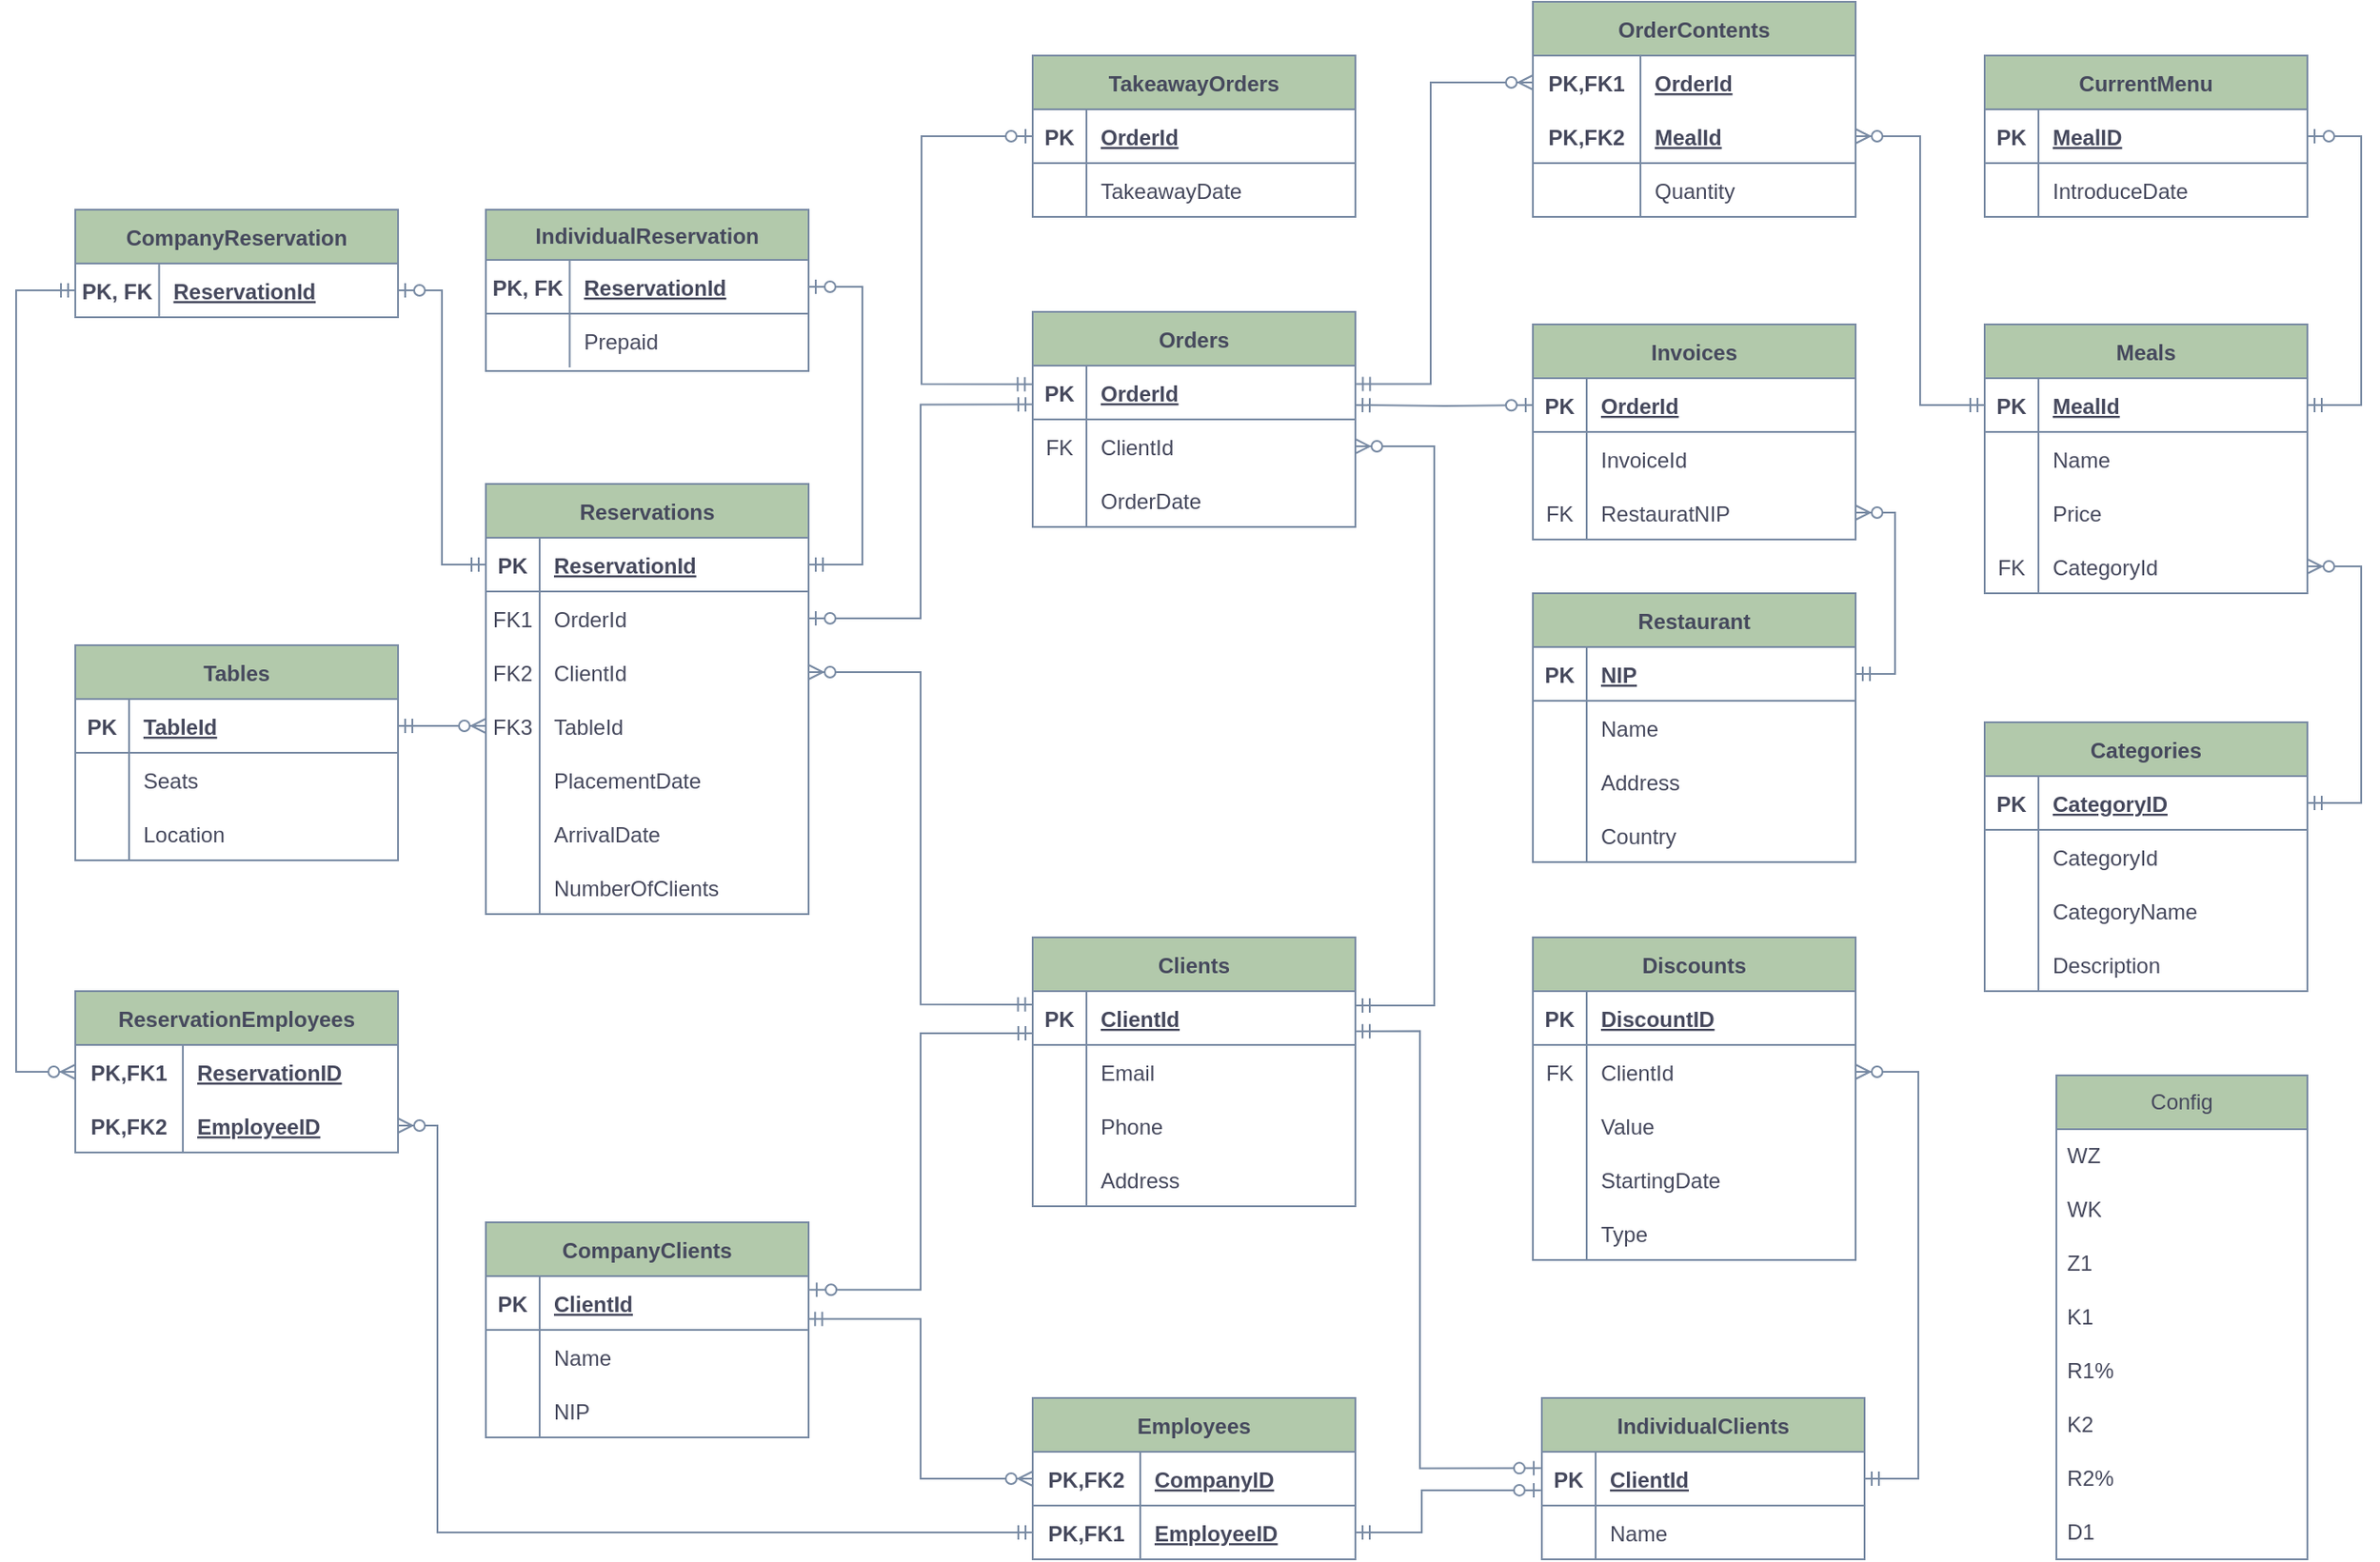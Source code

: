 <mxfile version="20.6.0" type="github">
  <diagram id="C5RBs43oDa-KdzZeNtuy" name="Page-1">
    <mxGraphModel dx="3327" dy="1827" grid="0" gridSize="10" guides="1" tooltips="1" connect="1" arrows="1" fold="1" page="1" pageScale="1" pageWidth="1654" pageHeight="1169" math="0" shadow="0">
      <root>
        <mxCell id="WIyWlLk6GJQsqaUBKTNV-0" />
        <mxCell id="WIyWlLk6GJQsqaUBKTNV-1" parent="WIyWlLk6GJQsqaUBKTNV-0" />
        <mxCell id="4_19SahSMhwURiMFpzTM-62" value="Tables" style="shape=table;startSize=30;container=1;collapsible=1;childLayout=tableLayout;fixedRows=1;rowLines=0;fontStyle=1;align=center;resizeLast=1;fillColor=#B2C9AB;strokeColor=#788AA3;fontColor=#46495D;rounded=0;" parent="WIyWlLk6GJQsqaUBKTNV-1" vertex="1">
          <mxGeometry x="106" y="462" width="180" height="120" as="geometry" />
        </mxCell>
        <mxCell id="4_19SahSMhwURiMFpzTM-63" value="" style="shape=tableRow;horizontal=0;startSize=0;swimlaneHead=0;swimlaneBody=0;fillColor=none;collapsible=0;dropTarget=0;points=[[0,0.5],[1,0.5]];portConstraint=eastwest;top=0;left=0;right=0;bottom=1;strokeColor=#788AA3;fontColor=#46495D;rounded=0;" parent="4_19SahSMhwURiMFpzTM-62" vertex="1">
          <mxGeometry y="30" width="180" height="30" as="geometry" />
        </mxCell>
        <mxCell id="4_19SahSMhwURiMFpzTM-64" value="PK" style="shape=partialRectangle;connectable=0;fillColor=none;top=0;left=0;bottom=0;right=0;fontStyle=1;overflow=hidden;strokeColor=#788AA3;fontColor=#46495D;rounded=0;" parent="4_19SahSMhwURiMFpzTM-63" vertex="1">
          <mxGeometry width="30" height="30" as="geometry">
            <mxRectangle width="30" height="30" as="alternateBounds" />
          </mxGeometry>
        </mxCell>
        <mxCell id="4_19SahSMhwURiMFpzTM-65" value="TableId" style="shape=partialRectangle;connectable=0;fillColor=none;top=0;left=0;bottom=0;right=0;align=left;spacingLeft=6;fontStyle=5;overflow=hidden;strokeColor=#788AA3;fontColor=#46495D;rounded=0;" parent="4_19SahSMhwURiMFpzTM-63" vertex="1">
          <mxGeometry x="30" width="150" height="30" as="geometry">
            <mxRectangle width="150" height="30" as="alternateBounds" />
          </mxGeometry>
        </mxCell>
        <mxCell id="4_19SahSMhwURiMFpzTM-66" value="" style="shape=tableRow;horizontal=0;startSize=0;swimlaneHead=0;swimlaneBody=0;fillColor=none;collapsible=0;dropTarget=0;points=[[0,0.5],[1,0.5]];portConstraint=eastwest;top=0;left=0;right=0;bottom=0;strokeColor=#788AA3;fontColor=#46495D;rounded=0;" parent="4_19SahSMhwURiMFpzTM-62" vertex="1">
          <mxGeometry y="60" width="180" height="30" as="geometry" />
        </mxCell>
        <mxCell id="4_19SahSMhwURiMFpzTM-67" value="" style="shape=partialRectangle;connectable=0;fillColor=none;top=0;left=0;bottom=0;right=0;editable=1;overflow=hidden;strokeColor=#788AA3;fontColor=#46495D;rounded=0;" parent="4_19SahSMhwURiMFpzTM-66" vertex="1">
          <mxGeometry width="30" height="30" as="geometry">
            <mxRectangle width="30" height="30" as="alternateBounds" />
          </mxGeometry>
        </mxCell>
        <mxCell id="4_19SahSMhwURiMFpzTM-68" value="Seats" style="shape=partialRectangle;connectable=0;fillColor=none;top=0;left=0;bottom=0;right=0;align=left;spacingLeft=6;overflow=hidden;strokeColor=#788AA3;fontColor=#46495D;rounded=0;" parent="4_19SahSMhwURiMFpzTM-66" vertex="1">
          <mxGeometry x="30" width="150" height="30" as="geometry">
            <mxRectangle width="150" height="30" as="alternateBounds" />
          </mxGeometry>
        </mxCell>
        <mxCell id="4_19SahSMhwURiMFpzTM-69" value="" style="shape=tableRow;horizontal=0;startSize=0;swimlaneHead=0;swimlaneBody=0;fillColor=none;collapsible=0;dropTarget=0;points=[[0,0.5],[1,0.5]];portConstraint=eastwest;top=0;left=0;right=0;bottom=0;strokeColor=#788AA3;fontColor=#46495D;rounded=0;" parent="4_19SahSMhwURiMFpzTM-62" vertex="1">
          <mxGeometry y="90" width="180" height="30" as="geometry" />
        </mxCell>
        <mxCell id="4_19SahSMhwURiMFpzTM-70" value="" style="shape=partialRectangle;connectable=0;fillColor=none;top=0;left=0;bottom=0;right=0;editable=1;overflow=hidden;strokeColor=#788AA3;fontColor=#46495D;rounded=0;" parent="4_19SahSMhwURiMFpzTM-69" vertex="1">
          <mxGeometry width="30" height="30" as="geometry">
            <mxRectangle width="30" height="30" as="alternateBounds" />
          </mxGeometry>
        </mxCell>
        <mxCell id="4_19SahSMhwURiMFpzTM-71" value="Location" style="shape=partialRectangle;connectable=0;fillColor=none;top=0;left=0;bottom=0;right=0;align=left;spacingLeft=6;overflow=hidden;strokeColor=#788AA3;fontColor=#46495D;rounded=0;" parent="4_19SahSMhwURiMFpzTM-69" vertex="1">
          <mxGeometry x="30" width="150" height="30" as="geometry">
            <mxRectangle width="150" height="30" as="alternateBounds" />
          </mxGeometry>
        </mxCell>
        <mxCell id="4_19SahSMhwURiMFpzTM-101" value="Reservations" style="shape=table;startSize=30;container=1;collapsible=1;childLayout=tableLayout;fixedRows=1;rowLines=0;fontStyle=1;align=center;resizeLast=1;fillColor=#B2C9AB;strokeColor=#788AA3;fontColor=#46495D;rounded=0;" parent="WIyWlLk6GJQsqaUBKTNV-1" vertex="1">
          <mxGeometry x="335" y="372" width="180" height="240" as="geometry" />
        </mxCell>
        <mxCell id="4_19SahSMhwURiMFpzTM-102" value="" style="shape=tableRow;horizontal=0;startSize=0;swimlaneHead=0;swimlaneBody=0;fillColor=none;collapsible=0;dropTarget=0;points=[[0,0.5],[1,0.5]];portConstraint=eastwest;top=0;left=0;right=0;bottom=1;strokeColor=#788AA3;fontColor=#46495D;rounded=0;" parent="4_19SahSMhwURiMFpzTM-101" vertex="1">
          <mxGeometry y="30" width="180" height="30" as="geometry" />
        </mxCell>
        <mxCell id="4_19SahSMhwURiMFpzTM-103" value="PK" style="shape=partialRectangle;connectable=0;fillColor=none;top=0;left=0;bottom=0;right=0;fontStyle=1;overflow=hidden;strokeColor=#788AA3;fontColor=#46495D;rounded=0;" parent="4_19SahSMhwURiMFpzTM-102" vertex="1">
          <mxGeometry width="30" height="30" as="geometry">
            <mxRectangle width="30" height="30" as="alternateBounds" />
          </mxGeometry>
        </mxCell>
        <mxCell id="4_19SahSMhwURiMFpzTM-104" value="ReservationId" style="shape=partialRectangle;connectable=0;fillColor=none;top=0;left=0;bottom=0;right=0;align=left;spacingLeft=6;fontStyle=5;overflow=hidden;strokeColor=#788AA3;fontColor=#46495D;rounded=0;" parent="4_19SahSMhwURiMFpzTM-102" vertex="1">
          <mxGeometry x="30" width="150" height="30" as="geometry">
            <mxRectangle width="150" height="30" as="alternateBounds" />
          </mxGeometry>
        </mxCell>
        <mxCell id="4_19SahSMhwURiMFpzTM-108" value="" style="shape=tableRow;horizontal=0;startSize=0;swimlaneHead=0;swimlaneBody=0;fillColor=none;collapsible=0;dropTarget=0;points=[[0,0.5],[1,0.5]];portConstraint=eastwest;top=0;left=0;right=0;bottom=0;strokeColor=#788AA3;fontColor=#46495D;rounded=0;" parent="4_19SahSMhwURiMFpzTM-101" vertex="1">
          <mxGeometry y="60" width="180" height="30" as="geometry" />
        </mxCell>
        <mxCell id="4_19SahSMhwURiMFpzTM-109" value="FK1" style="shape=partialRectangle;connectable=0;fillColor=none;top=0;left=0;bottom=0;right=0;editable=1;overflow=hidden;strokeColor=#788AA3;fontColor=#46495D;rounded=0;" parent="4_19SahSMhwURiMFpzTM-108" vertex="1">
          <mxGeometry width="30" height="30" as="geometry">
            <mxRectangle width="30" height="30" as="alternateBounds" />
          </mxGeometry>
        </mxCell>
        <mxCell id="4_19SahSMhwURiMFpzTM-110" value="OrderId" style="shape=partialRectangle;connectable=0;fillColor=none;top=0;left=0;bottom=0;right=0;align=left;spacingLeft=6;overflow=hidden;strokeColor=#788AA3;fontColor=#46495D;rounded=0;" parent="4_19SahSMhwURiMFpzTM-108" vertex="1">
          <mxGeometry x="30" width="150" height="30" as="geometry">
            <mxRectangle width="150" height="30" as="alternateBounds" />
          </mxGeometry>
        </mxCell>
        <mxCell id="4_19SahSMhwURiMFpzTM-105" value="" style="shape=tableRow;horizontal=0;startSize=0;swimlaneHead=0;swimlaneBody=0;fillColor=none;collapsible=0;dropTarget=0;points=[[0,0.5],[1,0.5]];portConstraint=eastwest;top=0;left=0;right=0;bottom=0;strokeColor=#788AA3;fontColor=#46495D;rounded=0;" parent="4_19SahSMhwURiMFpzTM-101" vertex="1">
          <mxGeometry y="90" width="180" height="30" as="geometry" />
        </mxCell>
        <mxCell id="4_19SahSMhwURiMFpzTM-106" value="FK2" style="shape=partialRectangle;connectable=0;fillColor=none;top=0;left=0;bottom=0;right=0;editable=1;overflow=hidden;strokeColor=#788AA3;fontColor=#46495D;rounded=0;" parent="4_19SahSMhwURiMFpzTM-105" vertex="1">
          <mxGeometry width="30" height="30" as="geometry">
            <mxRectangle width="30" height="30" as="alternateBounds" />
          </mxGeometry>
        </mxCell>
        <mxCell id="4_19SahSMhwURiMFpzTM-107" value="ClientId" style="shape=partialRectangle;connectable=0;fillColor=none;top=0;left=0;bottom=0;right=0;align=left;spacingLeft=6;overflow=hidden;strokeColor=#788AA3;fontColor=#46495D;rounded=0;" parent="4_19SahSMhwURiMFpzTM-105" vertex="1">
          <mxGeometry x="30" width="150" height="30" as="geometry">
            <mxRectangle width="150" height="30" as="alternateBounds" />
          </mxGeometry>
        </mxCell>
        <mxCell id="4_19SahSMhwURiMFpzTM-111" value="" style="shape=tableRow;horizontal=0;startSize=0;swimlaneHead=0;swimlaneBody=0;fillColor=none;collapsible=0;dropTarget=0;points=[[0,0.5],[1,0.5]];portConstraint=eastwest;top=0;left=0;right=0;bottom=0;strokeColor=#788AA3;fontColor=#46495D;rounded=0;" parent="4_19SahSMhwURiMFpzTM-101" vertex="1">
          <mxGeometry y="120" width="180" height="30" as="geometry" />
        </mxCell>
        <mxCell id="4_19SahSMhwURiMFpzTM-112" value="FK3" style="shape=partialRectangle;connectable=0;fillColor=none;top=0;left=0;bottom=0;right=0;editable=1;overflow=hidden;strokeColor=#788AA3;fontColor=#46495D;rounded=0;" parent="4_19SahSMhwURiMFpzTM-111" vertex="1">
          <mxGeometry width="30" height="30" as="geometry">
            <mxRectangle width="30" height="30" as="alternateBounds" />
          </mxGeometry>
        </mxCell>
        <mxCell id="4_19SahSMhwURiMFpzTM-113" value="TableId" style="shape=partialRectangle;connectable=0;fillColor=none;top=0;left=0;bottom=0;right=0;align=left;spacingLeft=6;overflow=hidden;strokeColor=#788AA3;fontColor=#46495D;rounded=0;" parent="4_19SahSMhwURiMFpzTM-111" vertex="1">
          <mxGeometry x="30" width="150" height="30" as="geometry">
            <mxRectangle width="150" height="30" as="alternateBounds" />
          </mxGeometry>
        </mxCell>
        <mxCell id="4_19SahSMhwURiMFpzTM-114" value="" style="shape=tableRow;horizontal=0;startSize=0;swimlaneHead=0;swimlaneBody=0;fillColor=none;collapsible=0;dropTarget=0;points=[[0,0.5],[1,0.5]];portConstraint=eastwest;top=0;left=0;right=0;bottom=0;strokeColor=#788AA3;fontColor=#46495D;rounded=0;" parent="4_19SahSMhwURiMFpzTM-101" vertex="1">
          <mxGeometry y="150" width="180" height="30" as="geometry" />
        </mxCell>
        <mxCell id="4_19SahSMhwURiMFpzTM-115" value="" style="shape=partialRectangle;connectable=0;fillColor=none;top=0;left=0;bottom=0;right=0;editable=1;overflow=hidden;strokeColor=#788AA3;fontColor=#46495D;rounded=0;" parent="4_19SahSMhwURiMFpzTM-114" vertex="1">
          <mxGeometry width="30" height="30" as="geometry">
            <mxRectangle width="30" height="30" as="alternateBounds" />
          </mxGeometry>
        </mxCell>
        <mxCell id="4_19SahSMhwURiMFpzTM-116" value="PlacementDate" style="shape=partialRectangle;connectable=0;fillColor=none;top=0;left=0;bottom=0;right=0;align=left;spacingLeft=6;overflow=hidden;strokeColor=#788AA3;fontColor=#46495D;rounded=0;" parent="4_19SahSMhwURiMFpzTM-114" vertex="1">
          <mxGeometry x="30" width="150" height="30" as="geometry">
            <mxRectangle width="150" height="30" as="alternateBounds" />
          </mxGeometry>
        </mxCell>
        <mxCell id="n6URSDAH1k2iXv1-cvyj-97" value="" style="shape=tableRow;horizontal=0;startSize=0;swimlaneHead=0;swimlaneBody=0;fillColor=none;collapsible=0;dropTarget=0;points=[[0,0.5],[1,0.5]];portConstraint=eastwest;top=0;left=0;right=0;bottom=0;strokeColor=#788AA3;fontColor=#46495D;rounded=0;" parent="4_19SahSMhwURiMFpzTM-101" vertex="1">
          <mxGeometry y="180" width="180" height="30" as="geometry" />
        </mxCell>
        <mxCell id="n6URSDAH1k2iXv1-cvyj-98" value="" style="shape=partialRectangle;connectable=0;fillColor=none;top=0;left=0;bottom=0;right=0;editable=1;overflow=hidden;strokeColor=#788AA3;fontColor=#46495D;rounded=0;" parent="n6URSDAH1k2iXv1-cvyj-97" vertex="1">
          <mxGeometry width="30" height="30" as="geometry">
            <mxRectangle width="30" height="30" as="alternateBounds" />
          </mxGeometry>
        </mxCell>
        <mxCell id="n6URSDAH1k2iXv1-cvyj-99" value="ArrivalDate" style="shape=partialRectangle;connectable=0;fillColor=none;top=0;left=0;bottom=0;right=0;align=left;spacingLeft=6;overflow=hidden;strokeColor=#788AA3;fontColor=#46495D;rounded=0;" parent="n6URSDAH1k2iXv1-cvyj-97" vertex="1">
          <mxGeometry x="30" width="150" height="30" as="geometry">
            <mxRectangle width="150" height="30" as="alternateBounds" />
          </mxGeometry>
        </mxCell>
        <mxCell id="n6URSDAH1k2iXv1-cvyj-70" value="" style="shape=tableRow;horizontal=0;startSize=0;swimlaneHead=0;swimlaneBody=0;fillColor=none;collapsible=0;dropTarget=0;points=[[0,0.5],[1,0.5]];portConstraint=eastwest;top=0;left=0;right=0;bottom=0;strokeColor=#788AA3;fontColor=#46495D;rounded=0;" parent="4_19SahSMhwURiMFpzTM-101" vertex="1">
          <mxGeometry y="210" width="180" height="30" as="geometry" />
        </mxCell>
        <mxCell id="n6URSDAH1k2iXv1-cvyj-71" value="" style="shape=partialRectangle;connectable=0;fillColor=none;top=0;left=0;bottom=0;right=0;editable=1;overflow=hidden;strokeColor=#788AA3;fontColor=#46495D;rounded=0;" parent="n6URSDAH1k2iXv1-cvyj-70" vertex="1">
          <mxGeometry width="30" height="30" as="geometry">
            <mxRectangle width="30" height="30" as="alternateBounds" />
          </mxGeometry>
        </mxCell>
        <mxCell id="n6URSDAH1k2iXv1-cvyj-72" value="NumberOfClients" style="shape=partialRectangle;connectable=0;fillColor=none;top=0;left=0;bottom=0;right=0;align=left;spacingLeft=6;overflow=hidden;strokeColor=#788AA3;fontColor=#46495D;rounded=0;" parent="n6URSDAH1k2iXv1-cvyj-70" vertex="1">
          <mxGeometry x="30" width="150" height="30" as="geometry">
            <mxRectangle width="150" height="30" as="alternateBounds" />
          </mxGeometry>
        </mxCell>
        <mxCell id="4_19SahSMhwURiMFpzTM-117" value="CompanyReservation" style="shape=table;startSize=30;container=1;collapsible=1;childLayout=tableLayout;fixedRows=1;rowLines=0;fontStyle=1;align=center;resizeLast=1;fillColor=#B2C9AB;strokeColor=#788AA3;fontColor=#46495D;rounded=0;" parent="WIyWlLk6GJQsqaUBKTNV-1" vertex="1">
          <mxGeometry x="106" y="219" width="180" height="60" as="geometry" />
        </mxCell>
        <mxCell id="4_19SahSMhwURiMFpzTM-118" value="" style="shape=tableRow;horizontal=0;startSize=0;swimlaneHead=0;swimlaneBody=0;fillColor=none;collapsible=0;dropTarget=0;points=[[0,0.5],[1,0.5]];portConstraint=eastwest;top=0;left=0;right=0;bottom=1;strokeColor=#788AA3;fontColor=#46495D;rounded=0;" parent="4_19SahSMhwURiMFpzTM-117" vertex="1">
          <mxGeometry y="30" width="180" height="30" as="geometry" />
        </mxCell>
        <mxCell id="4_19SahSMhwURiMFpzTM-119" value="PK, FK" style="shape=partialRectangle;connectable=0;fillColor=none;top=0;left=0;bottom=0;right=0;fontStyle=1;overflow=hidden;strokeColor=#788AA3;fontColor=#46495D;rounded=0;" parent="4_19SahSMhwURiMFpzTM-118" vertex="1">
          <mxGeometry width="46.75" height="30" as="geometry">
            <mxRectangle width="46.75" height="30" as="alternateBounds" />
          </mxGeometry>
        </mxCell>
        <mxCell id="4_19SahSMhwURiMFpzTM-120" value="ReservationId" style="shape=partialRectangle;connectable=0;fillColor=none;top=0;left=0;bottom=0;right=0;align=left;spacingLeft=6;fontStyle=5;overflow=hidden;strokeColor=#788AA3;fontColor=#46495D;rounded=0;" parent="4_19SahSMhwURiMFpzTM-118" vertex="1">
          <mxGeometry x="46.75" width="133.25" height="30" as="geometry">
            <mxRectangle width="133.25" height="30" as="alternateBounds" />
          </mxGeometry>
        </mxCell>
        <mxCell id="4_19SahSMhwURiMFpzTM-130" value="IndividualReservation" style="shape=table;startSize=28;container=1;collapsible=1;childLayout=tableLayout;fixedRows=1;rowLines=0;fontStyle=1;align=center;resizeLast=1;fillColor=#B2C9AB;strokeColor=#788AA3;fontColor=#46495D;rounded=0;" parent="WIyWlLk6GJQsqaUBKTNV-1" vertex="1">
          <mxGeometry x="335" y="219" width="180" height="90" as="geometry" />
        </mxCell>
        <mxCell id="4_19SahSMhwURiMFpzTM-131" value="" style="shape=tableRow;horizontal=0;startSize=0;swimlaneHead=0;swimlaneBody=0;fillColor=none;collapsible=0;dropTarget=0;points=[[0,0.5],[1,0.5]];portConstraint=eastwest;top=0;left=0;right=0;bottom=1;strokeColor=#788AA3;fontColor=#46495D;rounded=0;" parent="4_19SahSMhwURiMFpzTM-130" vertex="1">
          <mxGeometry y="28" width="180" height="30" as="geometry" />
        </mxCell>
        <mxCell id="4_19SahSMhwURiMFpzTM-132" value="PK, FK" style="shape=partialRectangle;connectable=0;fillColor=none;top=0;left=0;bottom=0;right=0;fontStyle=1;overflow=hidden;strokeColor=#788AA3;fontColor=#46495D;rounded=0;" parent="4_19SahSMhwURiMFpzTM-131" vertex="1">
          <mxGeometry width="46.75" height="30" as="geometry">
            <mxRectangle width="46.75" height="30" as="alternateBounds" />
          </mxGeometry>
        </mxCell>
        <mxCell id="4_19SahSMhwURiMFpzTM-133" value="ReservationId" style="shape=partialRectangle;connectable=0;fillColor=none;top=0;left=0;bottom=0;right=0;align=left;spacingLeft=6;fontStyle=5;overflow=hidden;strokeColor=#788AA3;fontColor=#46495D;rounded=0;" parent="4_19SahSMhwURiMFpzTM-131" vertex="1">
          <mxGeometry x="46.75" width="133.25" height="30" as="geometry">
            <mxRectangle width="133.25" height="30" as="alternateBounds" />
          </mxGeometry>
        </mxCell>
        <mxCell id="4_19SahSMhwURiMFpzTM-134" value="" style="shape=tableRow;horizontal=0;startSize=0;swimlaneHead=0;swimlaneBody=0;fillColor=none;collapsible=0;dropTarget=0;points=[[0,0.5],[1,0.5]];portConstraint=eastwest;top=0;left=0;right=0;bottom=0;strokeColor=#788AA3;fontColor=#46495D;rounded=0;" parent="4_19SahSMhwURiMFpzTM-130" vertex="1">
          <mxGeometry y="58" width="180" height="30" as="geometry" />
        </mxCell>
        <mxCell id="4_19SahSMhwURiMFpzTM-135" value="" style="shape=partialRectangle;connectable=0;fillColor=none;top=0;left=0;bottom=0;right=0;editable=1;overflow=hidden;strokeColor=#788AA3;fontColor=#46495D;rounded=0;" parent="4_19SahSMhwURiMFpzTM-134" vertex="1">
          <mxGeometry width="46.75" height="30" as="geometry">
            <mxRectangle width="46.75" height="30" as="alternateBounds" />
          </mxGeometry>
        </mxCell>
        <mxCell id="4_19SahSMhwURiMFpzTM-136" value="Prepaid" style="shape=partialRectangle;connectable=0;fillColor=none;top=0;left=0;bottom=0;right=0;align=left;spacingLeft=6;overflow=hidden;strokeColor=#788AA3;fontColor=#46495D;rounded=0;" parent="4_19SahSMhwURiMFpzTM-134" vertex="1">
          <mxGeometry x="46.75" width="133.25" height="30" as="geometry">
            <mxRectangle width="133.25" height="30" as="alternateBounds" />
          </mxGeometry>
        </mxCell>
        <mxCell id="4_19SahSMhwURiMFpzTM-140" value="" style="edgeStyle=orthogonalEdgeStyle;fontSize=12;html=1;endArrow=ERzeroToMany;startArrow=ERmandOne;rounded=0;entryX=0;entryY=0.5;entryDx=0;entryDy=0;strokeColor=#788AA3;fontColor=#46495D;" parent="WIyWlLk6GJQsqaUBKTNV-1" source="4_19SahSMhwURiMFpzTM-63" target="4_19SahSMhwURiMFpzTM-111" edge="1">
          <mxGeometry width="100" height="100" relative="1" as="geometry">
            <mxPoint x="-24" y="959" as="sourcePoint" />
            <mxPoint x="36" y="821" as="targetPoint" />
          </mxGeometry>
        </mxCell>
        <mxCell id="4_19SahSMhwURiMFpzTM-141" value="" style="edgeStyle=orthogonalEdgeStyle;fontSize=12;html=1;endArrow=ERzeroToOne;startArrow=ERmandOne;rounded=0;entryX=1;entryY=0.5;entryDx=0;entryDy=0;strokeColor=#788AA3;fontColor=#46495D;" parent="WIyWlLk6GJQsqaUBKTNV-1" source="4_19SahSMhwURiMFpzTM-102" target="4_19SahSMhwURiMFpzTM-118" edge="1">
          <mxGeometry width="100" height="100" relative="1" as="geometry">
            <mxPoint x="-24" y="865" as="sourcePoint" />
            <mxPoint x="-70" y="693" as="targetPoint" />
          </mxGeometry>
        </mxCell>
        <mxCell id="4_19SahSMhwURiMFpzTM-142" value="" style="fontSize=12;html=1;endArrow=ERzeroToOne;startArrow=ERmandOne;rounded=0;strokeColor=#788AA3;fontColor=#46495D;entryX=1;entryY=0.5;entryDx=0;entryDy=0;exitX=1;exitY=0.5;exitDx=0;exitDy=0;edgeStyle=orthogonalEdgeStyle;" parent="WIyWlLk6GJQsqaUBKTNV-1" source="4_19SahSMhwURiMFpzTM-102" target="4_19SahSMhwURiMFpzTM-131" edge="1">
          <mxGeometry width="100" height="100" relative="1" as="geometry">
            <mxPoint x="232" y="665" as="sourcePoint" />
            <mxPoint x="260" y="407" as="targetPoint" />
            <Array as="points">
              <mxPoint x="545" y="417" />
              <mxPoint x="545" y="262" />
            </Array>
          </mxGeometry>
        </mxCell>
        <mxCell id="4_19SahSMhwURiMFpzTM-144" value="Clients" style="shape=table;startSize=30;container=1;collapsible=1;childLayout=tableLayout;fixedRows=1;rowLines=0;fontStyle=1;align=center;resizeLast=1;rounded=0;fillColor=#B2C9AB;strokeColor=#788AA3;fontColor=#46495D;" parent="WIyWlLk6GJQsqaUBKTNV-1" vertex="1">
          <mxGeometry x="640" y="625" width="180" height="150" as="geometry" />
        </mxCell>
        <mxCell id="4_19SahSMhwURiMFpzTM-145" value="" style="shape=tableRow;horizontal=0;startSize=0;swimlaneHead=0;swimlaneBody=0;fillColor=none;collapsible=0;dropTarget=0;points=[[0,0.5],[1,0.5]];portConstraint=eastwest;top=0;left=0;right=0;bottom=1;strokeColor=#788AA3;fontColor=#46495D;rounded=0;" parent="4_19SahSMhwURiMFpzTM-144" vertex="1">
          <mxGeometry y="30" width="180" height="30" as="geometry" />
        </mxCell>
        <mxCell id="4_19SahSMhwURiMFpzTM-146" value="PK" style="shape=partialRectangle;connectable=0;fillColor=none;top=0;left=0;bottom=0;right=0;fontStyle=1;overflow=hidden;strokeColor=#788AA3;fontColor=#46495D;rounded=0;" parent="4_19SahSMhwURiMFpzTM-145" vertex="1">
          <mxGeometry width="30" height="30" as="geometry">
            <mxRectangle width="30" height="30" as="alternateBounds" />
          </mxGeometry>
        </mxCell>
        <mxCell id="4_19SahSMhwURiMFpzTM-147" value="ClientId" style="shape=partialRectangle;connectable=0;fillColor=none;top=0;left=0;bottom=0;right=0;align=left;spacingLeft=6;fontStyle=5;overflow=hidden;strokeColor=#788AA3;fontColor=#46495D;rounded=0;" parent="4_19SahSMhwURiMFpzTM-145" vertex="1">
          <mxGeometry x="30" width="150" height="30" as="geometry">
            <mxRectangle width="150" height="30" as="alternateBounds" />
          </mxGeometry>
        </mxCell>
        <mxCell id="4_19SahSMhwURiMFpzTM-148" value="" style="shape=tableRow;horizontal=0;startSize=0;swimlaneHead=0;swimlaneBody=0;fillColor=none;collapsible=0;dropTarget=0;points=[[0,0.5],[1,0.5]];portConstraint=eastwest;top=0;left=0;right=0;bottom=0;strokeColor=#788AA3;fontColor=#46495D;rounded=0;" parent="4_19SahSMhwURiMFpzTM-144" vertex="1">
          <mxGeometry y="60" width="180" height="30" as="geometry" />
        </mxCell>
        <mxCell id="4_19SahSMhwURiMFpzTM-149" value="" style="shape=partialRectangle;connectable=0;fillColor=none;top=0;left=0;bottom=0;right=0;editable=1;overflow=hidden;strokeColor=#788AA3;fontColor=#46495D;rounded=0;" parent="4_19SahSMhwURiMFpzTM-148" vertex="1">
          <mxGeometry width="30" height="30" as="geometry">
            <mxRectangle width="30" height="30" as="alternateBounds" />
          </mxGeometry>
        </mxCell>
        <mxCell id="4_19SahSMhwURiMFpzTM-150" value="Email" style="shape=partialRectangle;connectable=0;fillColor=none;top=0;left=0;bottom=0;right=0;align=left;spacingLeft=6;overflow=hidden;strokeColor=#788AA3;fontColor=#46495D;rounded=0;" parent="4_19SahSMhwURiMFpzTM-148" vertex="1">
          <mxGeometry x="30" width="150" height="30" as="geometry">
            <mxRectangle width="150" height="30" as="alternateBounds" />
          </mxGeometry>
        </mxCell>
        <mxCell id="4_19SahSMhwURiMFpzTM-151" value="" style="shape=tableRow;horizontal=0;startSize=0;swimlaneHead=0;swimlaneBody=0;fillColor=none;collapsible=0;dropTarget=0;points=[[0,0.5],[1,0.5]];portConstraint=eastwest;top=0;left=0;right=0;bottom=0;strokeColor=#788AA3;fontColor=#46495D;rounded=0;" parent="4_19SahSMhwURiMFpzTM-144" vertex="1">
          <mxGeometry y="90" width="180" height="30" as="geometry" />
        </mxCell>
        <mxCell id="4_19SahSMhwURiMFpzTM-152" value="" style="shape=partialRectangle;connectable=0;fillColor=none;top=0;left=0;bottom=0;right=0;editable=1;overflow=hidden;strokeColor=#788AA3;fontColor=#46495D;rounded=0;" parent="4_19SahSMhwURiMFpzTM-151" vertex="1">
          <mxGeometry width="30" height="30" as="geometry">
            <mxRectangle width="30" height="30" as="alternateBounds" />
          </mxGeometry>
        </mxCell>
        <mxCell id="4_19SahSMhwURiMFpzTM-153" value="Phone" style="shape=partialRectangle;connectable=0;fillColor=none;top=0;left=0;bottom=0;right=0;align=left;spacingLeft=6;overflow=hidden;strokeColor=#788AA3;fontColor=#46495D;rounded=0;" parent="4_19SahSMhwURiMFpzTM-151" vertex="1">
          <mxGeometry x="30" width="150" height="30" as="geometry">
            <mxRectangle width="150" height="30" as="alternateBounds" />
          </mxGeometry>
        </mxCell>
        <mxCell id="4_19SahSMhwURiMFpzTM-154" value="" style="shape=tableRow;horizontal=0;startSize=0;swimlaneHead=0;swimlaneBody=0;fillColor=none;collapsible=0;dropTarget=0;points=[[0,0.5],[1,0.5]];portConstraint=eastwest;top=0;left=0;right=0;bottom=0;strokeColor=#788AA3;fontColor=#46495D;rounded=0;" parent="4_19SahSMhwURiMFpzTM-144" vertex="1">
          <mxGeometry y="120" width="180" height="30" as="geometry" />
        </mxCell>
        <mxCell id="4_19SahSMhwURiMFpzTM-155" value="" style="shape=partialRectangle;connectable=0;fillColor=none;top=0;left=0;bottom=0;right=0;editable=1;overflow=hidden;strokeColor=#788AA3;fontColor=#46495D;rounded=0;" parent="4_19SahSMhwURiMFpzTM-154" vertex="1">
          <mxGeometry width="30" height="30" as="geometry">
            <mxRectangle width="30" height="30" as="alternateBounds" />
          </mxGeometry>
        </mxCell>
        <mxCell id="4_19SahSMhwURiMFpzTM-156" value="Address" style="shape=partialRectangle;connectable=0;fillColor=none;top=0;left=0;bottom=0;right=0;align=left;spacingLeft=6;overflow=hidden;strokeColor=#788AA3;fontColor=#46495D;rounded=0;" parent="4_19SahSMhwURiMFpzTM-154" vertex="1">
          <mxGeometry x="30" width="150" height="30" as="geometry">
            <mxRectangle width="150" height="30" as="alternateBounds" />
          </mxGeometry>
        </mxCell>
        <mxCell id="4_19SahSMhwURiMFpzTM-157" value="Orders" style="shape=table;startSize=30;container=1;collapsible=1;childLayout=tableLayout;fixedRows=1;rowLines=0;fontStyle=1;align=center;resizeLast=1;fillColor=#B2C9AB;strokeColor=#788AA3;fontColor=#46495D;rounded=0;" parent="WIyWlLk6GJQsqaUBKTNV-1" vertex="1">
          <mxGeometry x="640" y="276" width="180" height="120" as="geometry">
            <mxRectangle x="859" y="1807" width="74" height="30" as="alternateBounds" />
          </mxGeometry>
        </mxCell>
        <mxCell id="4_19SahSMhwURiMFpzTM-158" value="" style="shape=tableRow;horizontal=0;startSize=0;swimlaneHead=0;swimlaneBody=0;fillColor=none;collapsible=0;dropTarget=0;points=[[0,0.5],[1,0.5]];portConstraint=eastwest;top=0;left=0;right=0;bottom=1;strokeColor=#788AA3;fontColor=#46495D;rounded=0;" parent="4_19SahSMhwURiMFpzTM-157" vertex="1">
          <mxGeometry y="30" width="180" height="30" as="geometry" />
        </mxCell>
        <mxCell id="4_19SahSMhwURiMFpzTM-159" value="PK" style="shape=partialRectangle;connectable=0;fillColor=none;top=0;left=0;bottom=0;right=0;fontStyle=1;overflow=hidden;strokeColor=#788AA3;fontColor=#46495D;rounded=0;" parent="4_19SahSMhwURiMFpzTM-158" vertex="1">
          <mxGeometry width="30" height="30" as="geometry">
            <mxRectangle width="30" height="30" as="alternateBounds" />
          </mxGeometry>
        </mxCell>
        <mxCell id="4_19SahSMhwURiMFpzTM-160" value="OrderId" style="shape=partialRectangle;connectable=0;fillColor=none;top=0;left=0;bottom=0;right=0;align=left;spacingLeft=6;fontStyle=5;overflow=hidden;strokeColor=#788AA3;fontColor=#46495D;rounded=0;" parent="4_19SahSMhwURiMFpzTM-158" vertex="1">
          <mxGeometry x="30" width="150" height="30" as="geometry">
            <mxRectangle width="150" height="30" as="alternateBounds" />
          </mxGeometry>
        </mxCell>
        <mxCell id="4_19SahSMhwURiMFpzTM-161" value="" style="shape=tableRow;horizontal=0;startSize=0;swimlaneHead=0;swimlaneBody=0;fillColor=none;collapsible=0;dropTarget=0;points=[[0,0.5],[1,0.5]];portConstraint=eastwest;top=0;left=0;right=0;bottom=0;strokeColor=#788AA3;fontColor=#46495D;rounded=0;" parent="4_19SahSMhwURiMFpzTM-157" vertex="1">
          <mxGeometry y="60" width="180" height="30" as="geometry" />
        </mxCell>
        <mxCell id="4_19SahSMhwURiMFpzTM-162" value="FK" style="shape=partialRectangle;connectable=0;fillColor=none;top=0;left=0;bottom=0;right=0;editable=1;overflow=hidden;strokeColor=#788AA3;fontColor=#46495D;rounded=0;" parent="4_19SahSMhwURiMFpzTM-161" vertex="1">
          <mxGeometry width="30" height="30" as="geometry">
            <mxRectangle width="30" height="30" as="alternateBounds" />
          </mxGeometry>
        </mxCell>
        <mxCell id="4_19SahSMhwURiMFpzTM-163" value="ClientId" style="shape=partialRectangle;connectable=0;fillColor=none;top=0;left=0;bottom=0;right=0;align=left;spacingLeft=6;overflow=hidden;strokeColor=#788AA3;fontColor=#46495D;rounded=0;" parent="4_19SahSMhwURiMFpzTM-161" vertex="1">
          <mxGeometry x="30" width="150" height="30" as="geometry">
            <mxRectangle width="150" height="30" as="alternateBounds" />
          </mxGeometry>
        </mxCell>
        <mxCell id="4_19SahSMhwURiMFpzTM-164" value="" style="shape=tableRow;horizontal=0;startSize=0;swimlaneHead=0;swimlaneBody=0;fillColor=none;collapsible=0;dropTarget=0;points=[[0,0.5],[1,0.5]];portConstraint=eastwest;top=0;left=0;right=0;bottom=0;strokeColor=#788AA3;fontColor=#46495D;rounded=0;" parent="4_19SahSMhwURiMFpzTM-157" vertex="1">
          <mxGeometry y="90" width="180" height="30" as="geometry" />
        </mxCell>
        <mxCell id="4_19SahSMhwURiMFpzTM-165" value="" style="shape=partialRectangle;connectable=0;fillColor=none;top=0;left=0;bottom=0;right=0;editable=1;overflow=hidden;strokeColor=#788AA3;fontColor=#46495D;rounded=0;" parent="4_19SahSMhwURiMFpzTM-164" vertex="1">
          <mxGeometry width="30" height="30" as="geometry">
            <mxRectangle width="30" height="30" as="alternateBounds" />
          </mxGeometry>
        </mxCell>
        <mxCell id="4_19SahSMhwURiMFpzTM-166" value="OrderDate" style="shape=partialRectangle;connectable=0;fillColor=none;top=0;left=0;bottom=0;right=0;align=left;spacingLeft=6;overflow=hidden;strokeColor=#788AA3;fontColor=#46495D;rounded=0;" parent="4_19SahSMhwURiMFpzTM-164" vertex="1">
          <mxGeometry x="30" width="150" height="30" as="geometry">
            <mxRectangle width="150" height="30" as="alternateBounds" />
          </mxGeometry>
        </mxCell>
        <mxCell id="4_19SahSMhwURiMFpzTM-170" value="TakeawayOrders" style="shape=table;startSize=30;container=1;collapsible=1;childLayout=tableLayout;fixedRows=1;rowLines=0;fontStyle=1;align=center;resizeLast=1;fillColor=#B2C9AB;strokeColor=#788AA3;fontColor=#46495D;rounded=0;" parent="WIyWlLk6GJQsqaUBKTNV-1" vertex="1">
          <mxGeometry x="640" y="133" width="180" height="90" as="geometry" />
        </mxCell>
        <mxCell id="4_19SahSMhwURiMFpzTM-171" value="" style="shape=tableRow;horizontal=0;startSize=0;swimlaneHead=0;swimlaneBody=0;fillColor=none;collapsible=0;dropTarget=0;points=[[0,0.5],[1,0.5]];portConstraint=eastwest;top=0;left=0;right=0;bottom=1;strokeColor=#788AA3;fontColor=#46495D;rounded=0;" parent="4_19SahSMhwURiMFpzTM-170" vertex="1">
          <mxGeometry y="30" width="180" height="30" as="geometry" />
        </mxCell>
        <mxCell id="4_19SahSMhwURiMFpzTM-172" value="PK" style="shape=partialRectangle;connectable=0;fillColor=none;top=0;left=0;bottom=0;right=0;fontStyle=1;overflow=hidden;strokeColor=#788AA3;fontColor=#46495D;rounded=0;" parent="4_19SahSMhwURiMFpzTM-171" vertex="1">
          <mxGeometry width="30" height="30" as="geometry">
            <mxRectangle width="30" height="30" as="alternateBounds" />
          </mxGeometry>
        </mxCell>
        <mxCell id="4_19SahSMhwURiMFpzTM-173" value="OrderId" style="shape=partialRectangle;connectable=0;fillColor=none;top=0;left=0;bottom=0;right=0;align=left;spacingLeft=6;fontStyle=5;overflow=hidden;strokeColor=#788AA3;fontColor=#46495D;rounded=0;" parent="4_19SahSMhwURiMFpzTM-171" vertex="1">
          <mxGeometry x="30" width="150" height="30" as="geometry">
            <mxRectangle width="150" height="30" as="alternateBounds" />
          </mxGeometry>
        </mxCell>
        <mxCell id="4_19SahSMhwURiMFpzTM-174" value="" style="shape=tableRow;horizontal=0;startSize=0;swimlaneHead=0;swimlaneBody=0;fillColor=none;collapsible=0;dropTarget=0;points=[[0,0.5],[1,0.5]];portConstraint=eastwest;top=0;left=0;right=0;bottom=0;strokeColor=#788AA3;fontColor=#46495D;rounded=0;" parent="4_19SahSMhwURiMFpzTM-170" vertex="1">
          <mxGeometry y="60" width="180" height="30" as="geometry" />
        </mxCell>
        <mxCell id="4_19SahSMhwURiMFpzTM-175" value="" style="shape=partialRectangle;connectable=0;fillColor=none;top=0;left=0;bottom=0;right=0;editable=1;overflow=hidden;strokeColor=#788AA3;fontColor=#46495D;rounded=0;" parent="4_19SahSMhwURiMFpzTM-174" vertex="1">
          <mxGeometry width="30" height="30" as="geometry">
            <mxRectangle width="30" height="30" as="alternateBounds" />
          </mxGeometry>
        </mxCell>
        <mxCell id="4_19SahSMhwURiMFpzTM-176" value="TakeawayDate" style="shape=partialRectangle;connectable=0;fillColor=none;top=0;left=0;bottom=0;right=0;align=left;spacingLeft=6;overflow=hidden;strokeColor=#788AA3;fontColor=#46495D;rounded=0;" parent="4_19SahSMhwURiMFpzTM-174" vertex="1">
          <mxGeometry x="30" width="150" height="30" as="geometry">
            <mxRectangle width="150" height="30" as="alternateBounds" />
          </mxGeometry>
        </mxCell>
        <mxCell id="4_19SahSMhwURiMFpzTM-183" value="Invoices" style="shape=table;startSize=30;container=1;collapsible=1;childLayout=tableLayout;fixedRows=1;rowLines=0;fontStyle=1;align=center;resizeLast=1;fillColor=#B2C9AB;strokeColor=#788AA3;fontColor=#46495D;rounded=0;" parent="WIyWlLk6GJQsqaUBKTNV-1" vertex="1">
          <mxGeometry x="919" y="283" width="180" height="120" as="geometry" />
        </mxCell>
        <mxCell id="4_19SahSMhwURiMFpzTM-184" value="" style="shape=tableRow;horizontal=0;startSize=0;swimlaneHead=0;swimlaneBody=0;fillColor=none;collapsible=0;dropTarget=0;points=[[0,0.5],[1,0.5]];portConstraint=eastwest;top=0;left=0;right=0;bottom=1;strokeColor=#788AA3;fontColor=#46495D;rounded=0;" parent="4_19SahSMhwURiMFpzTM-183" vertex="1">
          <mxGeometry y="30" width="180" height="30" as="geometry" />
        </mxCell>
        <mxCell id="4_19SahSMhwURiMFpzTM-185" value="PK" style="shape=partialRectangle;connectable=0;fillColor=none;top=0;left=0;bottom=0;right=0;fontStyle=1;overflow=hidden;strokeColor=#788AA3;fontColor=#46495D;rounded=0;" parent="4_19SahSMhwURiMFpzTM-184" vertex="1">
          <mxGeometry width="30" height="30" as="geometry">
            <mxRectangle width="30" height="30" as="alternateBounds" />
          </mxGeometry>
        </mxCell>
        <mxCell id="4_19SahSMhwURiMFpzTM-186" value="OrderId" style="shape=partialRectangle;connectable=0;fillColor=none;top=0;left=0;bottom=0;right=0;align=left;spacingLeft=6;fontStyle=5;overflow=hidden;strokeColor=#788AA3;fontColor=#46495D;rounded=0;" parent="4_19SahSMhwURiMFpzTM-184" vertex="1">
          <mxGeometry x="30" width="150" height="30" as="geometry">
            <mxRectangle width="150" height="30" as="alternateBounds" />
          </mxGeometry>
        </mxCell>
        <mxCell id="4_19SahSMhwURiMFpzTM-187" value="" style="shape=tableRow;horizontal=0;startSize=0;swimlaneHead=0;swimlaneBody=0;fillColor=none;collapsible=0;dropTarget=0;points=[[0,0.5],[1,0.5]];portConstraint=eastwest;top=0;left=0;right=0;bottom=0;strokeColor=#788AA3;fontColor=#46495D;rounded=0;" parent="4_19SahSMhwURiMFpzTM-183" vertex="1">
          <mxGeometry y="60" width="180" height="30" as="geometry" />
        </mxCell>
        <mxCell id="4_19SahSMhwURiMFpzTM-188" value="" style="shape=partialRectangle;connectable=0;fillColor=none;top=0;left=0;bottom=0;right=0;editable=1;overflow=hidden;strokeColor=#788AA3;fontColor=#46495D;rounded=0;" parent="4_19SahSMhwURiMFpzTM-187" vertex="1">
          <mxGeometry width="30" height="30" as="geometry">
            <mxRectangle width="30" height="30" as="alternateBounds" />
          </mxGeometry>
        </mxCell>
        <mxCell id="4_19SahSMhwURiMFpzTM-189" value="InvoiceId" style="shape=partialRectangle;connectable=0;fillColor=none;top=0;left=0;bottom=0;right=0;align=left;spacingLeft=6;overflow=hidden;strokeColor=#788AA3;fontColor=#46495D;rounded=0;" parent="4_19SahSMhwURiMFpzTM-187" vertex="1">
          <mxGeometry x="30" width="150" height="30" as="geometry">
            <mxRectangle width="150" height="30" as="alternateBounds" />
          </mxGeometry>
        </mxCell>
        <mxCell id="4_19SahSMhwURiMFpzTM-190" value="" style="shape=tableRow;horizontal=0;startSize=0;swimlaneHead=0;swimlaneBody=0;fillColor=none;collapsible=0;dropTarget=0;points=[[0,0.5],[1,0.5]];portConstraint=eastwest;top=0;left=0;right=0;bottom=0;strokeColor=#788AA3;fontColor=#46495D;rounded=0;" parent="4_19SahSMhwURiMFpzTM-183" vertex="1">
          <mxGeometry y="90" width="180" height="30" as="geometry" />
        </mxCell>
        <mxCell id="4_19SahSMhwURiMFpzTM-191" value="FK" style="shape=partialRectangle;connectable=0;fillColor=none;top=0;left=0;bottom=0;right=0;editable=1;overflow=hidden;strokeColor=#788AA3;fontColor=#46495D;rounded=0;" parent="4_19SahSMhwURiMFpzTM-190" vertex="1">
          <mxGeometry width="30" height="30" as="geometry">
            <mxRectangle width="30" height="30" as="alternateBounds" />
          </mxGeometry>
        </mxCell>
        <mxCell id="4_19SahSMhwURiMFpzTM-192" value="RestauratNIP" style="shape=partialRectangle;connectable=0;fillColor=none;top=0;left=0;bottom=0;right=0;align=left;spacingLeft=6;overflow=hidden;strokeColor=#788AA3;fontColor=#46495D;rounded=0;" parent="4_19SahSMhwURiMFpzTM-190" vertex="1">
          <mxGeometry x="30" width="150" height="30" as="geometry">
            <mxRectangle width="150" height="30" as="alternateBounds" />
          </mxGeometry>
        </mxCell>
        <mxCell id="4_19SahSMhwURiMFpzTM-196" value="Restaurant" style="shape=table;startSize=30;container=1;collapsible=1;childLayout=tableLayout;fixedRows=1;rowLines=0;fontStyle=1;align=center;resizeLast=1;fillColor=#B2C9AB;strokeColor=#788AA3;fontColor=#46495D;rounded=0;" parent="WIyWlLk6GJQsqaUBKTNV-1" vertex="1">
          <mxGeometry x="919" y="433" width="180" height="150" as="geometry" />
        </mxCell>
        <mxCell id="4_19SahSMhwURiMFpzTM-197" value="" style="shape=tableRow;horizontal=0;startSize=0;swimlaneHead=0;swimlaneBody=0;fillColor=none;collapsible=0;dropTarget=0;points=[[0,0.5],[1,0.5]];portConstraint=eastwest;top=0;left=0;right=0;bottom=1;strokeColor=#788AA3;fontColor=#46495D;rounded=0;" parent="4_19SahSMhwURiMFpzTM-196" vertex="1">
          <mxGeometry y="30" width="180" height="30" as="geometry" />
        </mxCell>
        <mxCell id="4_19SahSMhwURiMFpzTM-198" value="PK" style="shape=partialRectangle;connectable=0;fillColor=none;top=0;left=0;bottom=0;right=0;fontStyle=1;overflow=hidden;strokeColor=#788AA3;fontColor=#46495D;rounded=0;" parent="4_19SahSMhwURiMFpzTM-197" vertex="1">
          <mxGeometry width="30" height="30" as="geometry">
            <mxRectangle width="30" height="30" as="alternateBounds" />
          </mxGeometry>
        </mxCell>
        <mxCell id="4_19SahSMhwURiMFpzTM-199" value="NIP" style="shape=partialRectangle;connectable=0;fillColor=none;top=0;left=0;bottom=0;right=0;align=left;spacingLeft=6;fontStyle=5;overflow=hidden;strokeColor=#788AA3;fontColor=#46495D;rounded=0;" parent="4_19SahSMhwURiMFpzTM-197" vertex="1">
          <mxGeometry x="30" width="150" height="30" as="geometry">
            <mxRectangle width="150" height="30" as="alternateBounds" />
          </mxGeometry>
        </mxCell>
        <mxCell id="4_19SahSMhwURiMFpzTM-200" value="" style="shape=tableRow;horizontal=0;startSize=0;swimlaneHead=0;swimlaneBody=0;fillColor=none;collapsible=0;dropTarget=0;points=[[0,0.5],[1,0.5]];portConstraint=eastwest;top=0;left=0;right=0;bottom=0;strokeColor=#788AA3;fontColor=#46495D;rounded=0;" parent="4_19SahSMhwURiMFpzTM-196" vertex="1">
          <mxGeometry y="60" width="180" height="30" as="geometry" />
        </mxCell>
        <mxCell id="4_19SahSMhwURiMFpzTM-201" value="" style="shape=partialRectangle;connectable=0;fillColor=none;top=0;left=0;bottom=0;right=0;editable=1;overflow=hidden;strokeColor=#788AA3;fontColor=#46495D;rounded=0;" parent="4_19SahSMhwURiMFpzTM-200" vertex="1">
          <mxGeometry width="30" height="30" as="geometry">
            <mxRectangle width="30" height="30" as="alternateBounds" />
          </mxGeometry>
        </mxCell>
        <mxCell id="4_19SahSMhwURiMFpzTM-202" value="Name" style="shape=partialRectangle;connectable=0;fillColor=none;top=0;left=0;bottom=0;right=0;align=left;spacingLeft=6;overflow=hidden;strokeColor=#788AA3;fontColor=#46495D;rounded=0;" parent="4_19SahSMhwURiMFpzTM-200" vertex="1">
          <mxGeometry x="30" width="150" height="30" as="geometry">
            <mxRectangle width="150" height="30" as="alternateBounds" />
          </mxGeometry>
        </mxCell>
        <mxCell id="4_19SahSMhwURiMFpzTM-203" value="" style="shape=tableRow;horizontal=0;startSize=0;swimlaneHead=0;swimlaneBody=0;fillColor=none;collapsible=0;dropTarget=0;points=[[0,0.5],[1,0.5]];portConstraint=eastwest;top=0;left=0;right=0;bottom=0;strokeColor=#788AA3;fontColor=#46495D;rounded=0;" parent="4_19SahSMhwURiMFpzTM-196" vertex="1">
          <mxGeometry y="90" width="180" height="30" as="geometry" />
        </mxCell>
        <mxCell id="4_19SahSMhwURiMFpzTM-204" value="" style="shape=partialRectangle;connectable=0;fillColor=none;top=0;left=0;bottom=0;right=0;editable=1;overflow=hidden;strokeColor=#788AA3;fontColor=#46495D;rounded=0;" parent="4_19SahSMhwURiMFpzTM-203" vertex="1">
          <mxGeometry width="30" height="30" as="geometry">
            <mxRectangle width="30" height="30" as="alternateBounds" />
          </mxGeometry>
        </mxCell>
        <mxCell id="4_19SahSMhwURiMFpzTM-205" value="Address" style="shape=partialRectangle;connectable=0;fillColor=none;top=0;left=0;bottom=0;right=0;align=left;spacingLeft=6;overflow=hidden;strokeColor=#788AA3;fontColor=#46495D;rounded=0;" parent="4_19SahSMhwURiMFpzTM-203" vertex="1">
          <mxGeometry x="30" width="150" height="30" as="geometry">
            <mxRectangle width="150" height="30" as="alternateBounds" />
          </mxGeometry>
        </mxCell>
        <mxCell id="4_19SahSMhwURiMFpzTM-206" value="" style="shape=tableRow;horizontal=0;startSize=0;swimlaneHead=0;swimlaneBody=0;fillColor=none;collapsible=0;dropTarget=0;points=[[0,0.5],[1,0.5]];portConstraint=eastwest;top=0;left=0;right=0;bottom=0;strokeColor=#788AA3;fontColor=#46495D;rounded=0;" parent="4_19SahSMhwURiMFpzTM-196" vertex="1">
          <mxGeometry y="120" width="180" height="30" as="geometry" />
        </mxCell>
        <mxCell id="4_19SahSMhwURiMFpzTM-207" value="" style="shape=partialRectangle;connectable=0;fillColor=none;top=0;left=0;bottom=0;right=0;editable=1;overflow=hidden;strokeColor=#788AA3;fontColor=#46495D;rounded=0;" parent="4_19SahSMhwURiMFpzTM-206" vertex="1">
          <mxGeometry width="30" height="30" as="geometry">
            <mxRectangle width="30" height="30" as="alternateBounds" />
          </mxGeometry>
        </mxCell>
        <mxCell id="4_19SahSMhwURiMFpzTM-208" value="Country" style="shape=partialRectangle;connectable=0;fillColor=none;top=0;left=0;bottom=0;right=0;align=left;spacingLeft=6;overflow=hidden;strokeColor=#788AA3;fontColor=#46495D;rounded=0;" parent="4_19SahSMhwURiMFpzTM-206" vertex="1">
          <mxGeometry x="30" width="150" height="30" as="geometry">
            <mxRectangle width="150" height="30" as="alternateBounds" />
          </mxGeometry>
        </mxCell>
        <mxCell id="4_19SahSMhwURiMFpzTM-222" value="OrderContents" style="shape=table;startSize=30;container=1;collapsible=1;childLayout=tableLayout;fixedRows=1;rowLines=0;fontStyle=1;align=center;resizeLast=1;fillColor=#B2C9AB;strokeColor=#788AA3;fontColor=#46495D;rounded=0;" parent="WIyWlLk6GJQsqaUBKTNV-1" vertex="1">
          <mxGeometry x="919" y="103" width="180" height="120" as="geometry" />
        </mxCell>
        <mxCell id="4_19SahSMhwURiMFpzTM-223" value="" style="shape=tableRow;horizontal=0;startSize=0;swimlaneHead=0;swimlaneBody=0;fillColor=none;collapsible=0;dropTarget=0;points=[[0,0.5],[1,0.5]];portConstraint=eastwest;top=0;left=0;right=0;bottom=0;strokeColor=#788AA3;fontColor=#46495D;rounded=0;" parent="4_19SahSMhwURiMFpzTM-222" vertex="1">
          <mxGeometry y="30" width="180" height="30" as="geometry" />
        </mxCell>
        <mxCell id="4_19SahSMhwURiMFpzTM-224" value="PK,FK1" style="shape=partialRectangle;connectable=0;fillColor=none;top=0;left=0;bottom=0;right=0;fontStyle=1;overflow=hidden;strokeColor=#788AA3;fontColor=#46495D;rounded=0;" parent="4_19SahSMhwURiMFpzTM-223" vertex="1">
          <mxGeometry width="60" height="30" as="geometry">
            <mxRectangle width="60" height="30" as="alternateBounds" />
          </mxGeometry>
        </mxCell>
        <mxCell id="4_19SahSMhwURiMFpzTM-225" value="OrderId" style="shape=partialRectangle;connectable=0;fillColor=none;top=0;left=0;bottom=0;right=0;align=left;spacingLeft=6;fontStyle=5;overflow=hidden;strokeColor=#788AA3;fontColor=#46495D;rounded=0;" parent="4_19SahSMhwURiMFpzTM-223" vertex="1">
          <mxGeometry x="60" width="120" height="30" as="geometry">
            <mxRectangle width="120" height="30" as="alternateBounds" />
          </mxGeometry>
        </mxCell>
        <mxCell id="4_19SahSMhwURiMFpzTM-226" value="" style="shape=tableRow;horizontal=0;startSize=0;swimlaneHead=0;swimlaneBody=0;fillColor=none;collapsible=0;dropTarget=0;points=[[0,0.5],[1,0.5]];portConstraint=eastwest;top=0;left=0;right=0;bottom=1;strokeColor=#788AA3;fontColor=#46495D;rounded=0;" parent="4_19SahSMhwURiMFpzTM-222" vertex="1">
          <mxGeometry y="60" width="180" height="30" as="geometry" />
        </mxCell>
        <mxCell id="4_19SahSMhwURiMFpzTM-227" value="PK,FK2" style="shape=partialRectangle;connectable=0;fillColor=none;top=0;left=0;bottom=0;right=0;fontStyle=1;overflow=hidden;strokeColor=#788AA3;fontColor=#46495D;rounded=0;" parent="4_19SahSMhwURiMFpzTM-226" vertex="1">
          <mxGeometry width="60" height="30" as="geometry">
            <mxRectangle width="60" height="30" as="alternateBounds" />
          </mxGeometry>
        </mxCell>
        <mxCell id="4_19SahSMhwURiMFpzTM-228" value="MealId" style="shape=partialRectangle;connectable=0;fillColor=none;top=0;left=0;bottom=0;right=0;align=left;spacingLeft=6;fontStyle=5;overflow=hidden;strokeColor=#788AA3;fontColor=#46495D;rounded=0;" parent="4_19SahSMhwURiMFpzTM-226" vertex="1">
          <mxGeometry x="60" width="120" height="30" as="geometry">
            <mxRectangle width="120" height="30" as="alternateBounds" />
          </mxGeometry>
        </mxCell>
        <mxCell id="4_19SahSMhwURiMFpzTM-229" value="" style="shape=tableRow;horizontal=0;startSize=0;swimlaneHead=0;swimlaneBody=0;fillColor=none;collapsible=0;dropTarget=0;points=[[0,0.5],[1,0.5]];portConstraint=eastwest;top=0;left=0;right=0;bottom=0;strokeColor=#788AA3;fontColor=#46495D;rounded=0;" parent="4_19SahSMhwURiMFpzTM-222" vertex="1">
          <mxGeometry y="90" width="180" height="30" as="geometry" />
        </mxCell>
        <mxCell id="4_19SahSMhwURiMFpzTM-230" value="" style="shape=partialRectangle;connectable=0;fillColor=none;top=0;left=0;bottom=0;right=0;editable=1;overflow=hidden;strokeColor=#788AA3;fontColor=#46495D;rounded=0;" parent="4_19SahSMhwURiMFpzTM-229" vertex="1">
          <mxGeometry width="60" height="30" as="geometry">
            <mxRectangle width="60" height="30" as="alternateBounds" />
          </mxGeometry>
        </mxCell>
        <mxCell id="4_19SahSMhwURiMFpzTM-231" value="Quantity" style="shape=partialRectangle;connectable=0;fillColor=none;top=0;left=0;bottom=0;right=0;align=left;spacingLeft=6;overflow=hidden;strokeColor=#788AA3;fontColor=#46495D;rounded=0;" parent="4_19SahSMhwURiMFpzTM-229" vertex="1">
          <mxGeometry x="60" width="120" height="30" as="geometry">
            <mxRectangle width="120" height="30" as="alternateBounds" />
          </mxGeometry>
        </mxCell>
        <mxCell id="4_19SahSMhwURiMFpzTM-248" value="Meals" style="shape=table;startSize=30;container=1;collapsible=1;childLayout=tableLayout;fixedRows=1;rowLines=0;fontStyle=1;align=center;resizeLast=1;fillColor=#B2C9AB;strokeColor=#788AA3;fontColor=#46495D;rounded=0;" parent="WIyWlLk6GJQsqaUBKTNV-1" vertex="1">
          <mxGeometry x="1171" y="283" width="180" height="150" as="geometry" />
        </mxCell>
        <mxCell id="4_19SahSMhwURiMFpzTM-249" value="" style="shape=tableRow;horizontal=0;startSize=0;swimlaneHead=0;swimlaneBody=0;fillColor=none;collapsible=0;dropTarget=0;points=[[0,0.5],[1,0.5]];portConstraint=eastwest;top=0;left=0;right=0;bottom=1;strokeColor=#788AA3;fontColor=#46495D;rounded=0;" parent="4_19SahSMhwURiMFpzTM-248" vertex="1">
          <mxGeometry y="30" width="180" height="30" as="geometry" />
        </mxCell>
        <mxCell id="4_19SahSMhwURiMFpzTM-250" value="PK" style="shape=partialRectangle;connectable=0;fillColor=none;top=0;left=0;bottom=0;right=0;fontStyle=1;overflow=hidden;strokeColor=#788AA3;fontColor=#46495D;rounded=0;" parent="4_19SahSMhwURiMFpzTM-249" vertex="1">
          <mxGeometry width="30" height="30" as="geometry">
            <mxRectangle width="30" height="30" as="alternateBounds" />
          </mxGeometry>
        </mxCell>
        <mxCell id="4_19SahSMhwURiMFpzTM-251" value="MealId" style="shape=partialRectangle;connectable=0;fillColor=none;top=0;left=0;bottom=0;right=0;align=left;spacingLeft=6;fontStyle=5;overflow=hidden;strokeColor=#788AA3;fontColor=#46495D;rounded=0;" parent="4_19SahSMhwURiMFpzTM-249" vertex="1">
          <mxGeometry x="30" width="150" height="30" as="geometry">
            <mxRectangle width="150" height="30" as="alternateBounds" />
          </mxGeometry>
        </mxCell>
        <mxCell id="4_19SahSMhwURiMFpzTM-252" value="" style="shape=tableRow;horizontal=0;startSize=0;swimlaneHead=0;swimlaneBody=0;fillColor=none;collapsible=0;dropTarget=0;points=[[0,0.5],[1,0.5]];portConstraint=eastwest;top=0;left=0;right=0;bottom=0;strokeColor=#788AA3;fontColor=#46495D;rounded=0;" parent="4_19SahSMhwURiMFpzTM-248" vertex="1">
          <mxGeometry y="60" width="180" height="30" as="geometry" />
        </mxCell>
        <mxCell id="4_19SahSMhwURiMFpzTM-253" value="" style="shape=partialRectangle;connectable=0;fillColor=none;top=0;left=0;bottom=0;right=0;editable=1;overflow=hidden;strokeColor=#788AA3;fontColor=#46495D;rounded=0;" parent="4_19SahSMhwURiMFpzTM-252" vertex="1">
          <mxGeometry width="30" height="30" as="geometry">
            <mxRectangle width="30" height="30" as="alternateBounds" />
          </mxGeometry>
        </mxCell>
        <mxCell id="4_19SahSMhwURiMFpzTM-254" value="Name" style="shape=partialRectangle;connectable=0;fillColor=none;top=0;left=0;bottom=0;right=0;align=left;spacingLeft=6;overflow=hidden;strokeColor=#788AA3;fontColor=#46495D;rounded=0;" parent="4_19SahSMhwURiMFpzTM-252" vertex="1">
          <mxGeometry x="30" width="150" height="30" as="geometry">
            <mxRectangle width="150" height="30" as="alternateBounds" />
          </mxGeometry>
        </mxCell>
        <mxCell id="4_19SahSMhwURiMFpzTM-255" value="" style="shape=tableRow;horizontal=0;startSize=0;swimlaneHead=0;swimlaneBody=0;fillColor=none;collapsible=0;dropTarget=0;points=[[0,0.5],[1,0.5]];portConstraint=eastwest;top=0;left=0;right=0;bottom=0;strokeColor=#788AA3;fontColor=#46495D;rounded=0;" parent="4_19SahSMhwURiMFpzTM-248" vertex="1">
          <mxGeometry y="90" width="180" height="30" as="geometry" />
        </mxCell>
        <mxCell id="4_19SahSMhwURiMFpzTM-256" value="" style="shape=partialRectangle;connectable=0;fillColor=none;top=0;left=0;bottom=0;right=0;editable=1;overflow=hidden;strokeColor=#788AA3;fontColor=#46495D;rounded=0;" parent="4_19SahSMhwURiMFpzTM-255" vertex="1">
          <mxGeometry width="30" height="30" as="geometry">
            <mxRectangle width="30" height="30" as="alternateBounds" />
          </mxGeometry>
        </mxCell>
        <mxCell id="4_19SahSMhwURiMFpzTM-257" value="Price" style="shape=partialRectangle;connectable=0;fillColor=none;top=0;left=0;bottom=0;right=0;align=left;spacingLeft=6;overflow=hidden;strokeColor=#788AA3;fontColor=#46495D;rounded=0;" parent="4_19SahSMhwURiMFpzTM-255" vertex="1">
          <mxGeometry x="30" width="150" height="30" as="geometry">
            <mxRectangle width="150" height="30" as="alternateBounds" />
          </mxGeometry>
        </mxCell>
        <mxCell id="4_19SahSMhwURiMFpzTM-258" value="" style="shape=tableRow;horizontal=0;startSize=0;swimlaneHead=0;swimlaneBody=0;fillColor=none;collapsible=0;dropTarget=0;points=[[0,0.5],[1,0.5]];portConstraint=eastwest;top=0;left=0;right=0;bottom=0;strokeColor=#788AA3;fontColor=#46495D;rounded=0;" parent="4_19SahSMhwURiMFpzTM-248" vertex="1">
          <mxGeometry y="120" width="180" height="30" as="geometry" />
        </mxCell>
        <mxCell id="4_19SahSMhwURiMFpzTM-259" value="FK" style="shape=partialRectangle;connectable=0;fillColor=none;top=0;left=0;bottom=0;right=0;editable=1;overflow=hidden;strokeColor=#788AA3;fontColor=#46495D;rounded=0;" parent="4_19SahSMhwURiMFpzTM-258" vertex="1">
          <mxGeometry width="30" height="30" as="geometry">
            <mxRectangle width="30" height="30" as="alternateBounds" />
          </mxGeometry>
        </mxCell>
        <mxCell id="4_19SahSMhwURiMFpzTM-260" value="CategoryId" style="shape=partialRectangle;connectable=0;fillColor=none;top=0;left=0;bottom=0;right=0;align=left;spacingLeft=6;overflow=hidden;strokeColor=#788AA3;fontColor=#46495D;rounded=0;" parent="4_19SahSMhwURiMFpzTM-258" vertex="1">
          <mxGeometry x="30" width="150" height="30" as="geometry">
            <mxRectangle width="150" height="30" as="alternateBounds" />
          </mxGeometry>
        </mxCell>
        <mxCell id="4_19SahSMhwURiMFpzTM-261" value="Categories" style="shape=table;startSize=30;container=1;collapsible=1;childLayout=tableLayout;fixedRows=1;rowLines=0;fontStyle=1;align=center;resizeLast=1;fillColor=#B2C9AB;strokeColor=#788AA3;fontColor=#46495D;rounded=0;" parent="WIyWlLk6GJQsqaUBKTNV-1" vertex="1">
          <mxGeometry x="1171" y="505" width="180" height="150" as="geometry" />
        </mxCell>
        <mxCell id="4_19SahSMhwURiMFpzTM-262" value="" style="shape=tableRow;horizontal=0;startSize=0;swimlaneHead=0;swimlaneBody=0;fillColor=none;collapsible=0;dropTarget=0;points=[[0,0.5],[1,0.5]];portConstraint=eastwest;top=0;left=0;right=0;bottom=1;strokeColor=#788AA3;fontColor=#46495D;rounded=0;" parent="4_19SahSMhwURiMFpzTM-261" vertex="1">
          <mxGeometry y="30" width="180" height="30" as="geometry" />
        </mxCell>
        <mxCell id="4_19SahSMhwURiMFpzTM-263" value="PK" style="shape=partialRectangle;connectable=0;fillColor=none;top=0;left=0;bottom=0;right=0;fontStyle=1;overflow=hidden;strokeColor=#788AA3;fontColor=#46495D;rounded=0;" parent="4_19SahSMhwURiMFpzTM-262" vertex="1">
          <mxGeometry width="30" height="30" as="geometry">
            <mxRectangle width="30" height="30" as="alternateBounds" />
          </mxGeometry>
        </mxCell>
        <mxCell id="4_19SahSMhwURiMFpzTM-264" value="CategoryID" style="shape=partialRectangle;connectable=0;fillColor=none;top=0;left=0;bottom=0;right=0;align=left;spacingLeft=6;fontStyle=5;overflow=hidden;strokeColor=#788AA3;fontColor=#46495D;rounded=0;" parent="4_19SahSMhwURiMFpzTM-262" vertex="1">
          <mxGeometry x="30" width="150" height="30" as="geometry">
            <mxRectangle width="150" height="30" as="alternateBounds" />
          </mxGeometry>
        </mxCell>
        <mxCell id="4_19SahSMhwURiMFpzTM-265" value="" style="shape=tableRow;horizontal=0;startSize=0;swimlaneHead=0;swimlaneBody=0;fillColor=none;collapsible=0;dropTarget=0;points=[[0,0.5],[1,0.5]];portConstraint=eastwest;top=0;left=0;right=0;bottom=0;strokeColor=#788AA3;fontColor=#46495D;rounded=0;" parent="4_19SahSMhwURiMFpzTM-261" vertex="1">
          <mxGeometry y="60" width="180" height="30" as="geometry" />
        </mxCell>
        <mxCell id="4_19SahSMhwURiMFpzTM-266" value="" style="shape=partialRectangle;connectable=0;fillColor=none;top=0;left=0;bottom=0;right=0;editable=1;overflow=hidden;strokeColor=#788AA3;fontColor=#46495D;rounded=0;" parent="4_19SahSMhwURiMFpzTM-265" vertex="1">
          <mxGeometry width="30" height="30" as="geometry">
            <mxRectangle width="30" height="30" as="alternateBounds" />
          </mxGeometry>
        </mxCell>
        <mxCell id="4_19SahSMhwURiMFpzTM-267" value="CategoryId" style="shape=partialRectangle;connectable=0;fillColor=none;top=0;left=0;bottom=0;right=0;align=left;spacingLeft=6;overflow=hidden;strokeColor=#788AA3;fontColor=#46495D;rounded=0;" parent="4_19SahSMhwURiMFpzTM-265" vertex="1">
          <mxGeometry x="30" width="150" height="30" as="geometry">
            <mxRectangle width="150" height="30" as="alternateBounds" />
          </mxGeometry>
        </mxCell>
        <mxCell id="4_19SahSMhwURiMFpzTM-268" value="" style="shape=tableRow;horizontal=0;startSize=0;swimlaneHead=0;swimlaneBody=0;fillColor=none;collapsible=0;dropTarget=0;points=[[0,0.5],[1,0.5]];portConstraint=eastwest;top=0;left=0;right=0;bottom=0;strokeColor=#788AA3;fontColor=#46495D;rounded=0;" parent="4_19SahSMhwURiMFpzTM-261" vertex="1">
          <mxGeometry y="90" width="180" height="30" as="geometry" />
        </mxCell>
        <mxCell id="4_19SahSMhwURiMFpzTM-269" value="" style="shape=partialRectangle;connectable=0;fillColor=none;top=0;left=0;bottom=0;right=0;editable=1;overflow=hidden;strokeColor=#788AA3;fontColor=#46495D;rounded=0;" parent="4_19SahSMhwURiMFpzTM-268" vertex="1">
          <mxGeometry width="30" height="30" as="geometry">
            <mxRectangle width="30" height="30" as="alternateBounds" />
          </mxGeometry>
        </mxCell>
        <mxCell id="4_19SahSMhwURiMFpzTM-270" value="CategoryName" style="shape=partialRectangle;connectable=0;fillColor=none;top=0;left=0;bottom=0;right=0;align=left;spacingLeft=6;overflow=hidden;strokeColor=#788AA3;fontColor=#46495D;rounded=0;" parent="4_19SahSMhwURiMFpzTM-268" vertex="1">
          <mxGeometry x="30" width="150" height="30" as="geometry">
            <mxRectangle width="150" height="30" as="alternateBounds" />
          </mxGeometry>
        </mxCell>
        <mxCell id="4_19SahSMhwURiMFpzTM-271" value="" style="shape=tableRow;horizontal=0;startSize=0;swimlaneHead=0;swimlaneBody=0;fillColor=none;collapsible=0;dropTarget=0;points=[[0,0.5],[1,0.5]];portConstraint=eastwest;top=0;left=0;right=0;bottom=0;strokeColor=#788AA3;fontColor=#46495D;rounded=0;" parent="4_19SahSMhwURiMFpzTM-261" vertex="1">
          <mxGeometry y="120" width="180" height="30" as="geometry" />
        </mxCell>
        <mxCell id="4_19SahSMhwURiMFpzTM-272" value="" style="shape=partialRectangle;connectable=0;fillColor=none;top=0;left=0;bottom=0;right=0;editable=1;overflow=hidden;strokeColor=#788AA3;fontColor=#46495D;rounded=0;" parent="4_19SahSMhwURiMFpzTM-271" vertex="1">
          <mxGeometry width="30" height="30" as="geometry">
            <mxRectangle width="30" height="30" as="alternateBounds" />
          </mxGeometry>
        </mxCell>
        <mxCell id="4_19SahSMhwURiMFpzTM-273" value="Description" style="shape=partialRectangle;connectable=0;fillColor=none;top=0;left=0;bottom=0;right=0;align=left;spacingLeft=6;overflow=hidden;strokeColor=#788AA3;fontColor=#46495D;rounded=0;" parent="4_19SahSMhwURiMFpzTM-271" vertex="1">
          <mxGeometry x="30" width="150" height="30" as="geometry">
            <mxRectangle width="150" height="30" as="alternateBounds" />
          </mxGeometry>
        </mxCell>
        <mxCell id="4_19SahSMhwURiMFpzTM-274" value="IndividualClients" style="shape=table;startSize=30;container=1;collapsible=1;childLayout=tableLayout;fixedRows=1;rowLines=0;fontStyle=1;align=center;resizeLast=1;fillColor=#B2C9AB;strokeColor=#788AA3;fontColor=#46495D;rounded=0;" parent="WIyWlLk6GJQsqaUBKTNV-1" vertex="1">
          <mxGeometry x="924" y="882" width="180" height="90" as="geometry" />
        </mxCell>
        <mxCell id="4_19SahSMhwURiMFpzTM-275" value="" style="shape=tableRow;horizontal=0;startSize=0;swimlaneHead=0;swimlaneBody=0;fillColor=none;collapsible=0;dropTarget=0;points=[[0,0.5],[1,0.5]];portConstraint=eastwest;top=0;left=0;right=0;bottom=1;strokeColor=#788AA3;fontColor=#46495D;rounded=0;" parent="4_19SahSMhwURiMFpzTM-274" vertex="1">
          <mxGeometry y="30" width="180" height="30" as="geometry" />
        </mxCell>
        <mxCell id="4_19SahSMhwURiMFpzTM-276" value="PK" style="shape=partialRectangle;connectable=0;fillColor=none;top=0;left=0;bottom=0;right=0;fontStyle=1;overflow=hidden;strokeColor=#788AA3;fontColor=#46495D;rounded=0;" parent="4_19SahSMhwURiMFpzTM-275" vertex="1">
          <mxGeometry width="30" height="30" as="geometry">
            <mxRectangle width="30" height="30" as="alternateBounds" />
          </mxGeometry>
        </mxCell>
        <mxCell id="4_19SahSMhwURiMFpzTM-277" value="ClientId" style="shape=partialRectangle;connectable=0;fillColor=none;top=0;left=0;bottom=0;right=0;align=left;spacingLeft=6;fontStyle=5;overflow=hidden;strokeColor=#788AA3;fontColor=#46495D;rounded=0;" parent="4_19SahSMhwURiMFpzTM-275" vertex="1">
          <mxGeometry x="30" width="150" height="30" as="geometry">
            <mxRectangle width="150" height="30" as="alternateBounds" />
          </mxGeometry>
        </mxCell>
        <mxCell id="4_19SahSMhwURiMFpzTM-278" value="" style="shape=tableRow;horizontal=0;startSize=0;swimlaneHead=0;swimlaneBody=0;fillColor=none;collapsible=0;dropTarget=0;points=[[0,0.5],[1,0.5]];portConstraint=eastwest;top=0;left=0;right=0;bottom=0;strokeColor=#788AA3;fontColor=#46495D;rounded=0;" parent="4_19SahSMhwURiMFpzTM-274" vertex="1">
          <mxGeometry y="60" width="180" height="30" as="geometry" />
        </mxCell>
        <mxCell id="4_19SahSMhwURiMFpzTM-279" value="" style="shape=partialRectangle;connectable=0;fillColor=none;top=0;left=0;bottom=0;right=0;editable=1;overflow=hidden;strokeColor=#788AA3;fontColor=#46495D;rounded=0;" parent="4_19SahSMhwURiMFpzTM-278" vertex="1">
          <mxGeometry width="30" height="30" as="geometry">
            <mxRectangle width="30" height="30" as="alternateBounds" />
          </mxGeometry>
        </mxCell>
        <mxCell id="4_19SahSMhwURiMFpzTM-280" value="Name" style="shape=partialRectangle;connectable=0;fillColor=none;top=0;left=0;bottom=0;right=0;align=left;spacingLeft=6;overflow=hidden;strokeColor=#788AA3;fontColor=#46495D;rounded=0;" parent="4_19SahSMhwURiMFpzTM-278" vertex="1">
          <mxGeometry x="30" width="150" height="30" as="geometry">
            <mxRectangle width="150" height="30" as="alternateBounds" />
          </mxGeometry>
        </mxCell>
        <mxCell id="4_19SahSMhwURiMFpzTM-287" value="CompanyClients" style="shape=table;startSize=30;container=1;collapsible=1;childLayout=tableLayout;fixedRows=1;rowLines=0;fontStyle=1;align=center;resizeLast=1;fillColor=#B2C9AB;strokeColor=#788AA3;fontColor=#46495D;rounded=0;" parent="WIyWlLk6GJQsqaUBKTNV-1" vertex="1">
          <mxGeometry x="335" y="784" width="180" height="120" as="geometry" />
        </mxCell>
        <mxCell id="4_19SahSMhwURiMFpzTM-288" value="" style="shape=tableRow;horizontal=0;startSize=0;swimlaneHead=0;swimlaneBody=0;fillColor=none;collapsible=0;dropTarget=0;points=[[0,0.5],[1,0.5]];portConstraint=eastwest;top=0;left=0;right=0;bottom=1;strokeColor=#788AA3;fontColor=#46495D;rounded=0;" parent="4_19SahSMhwURiMFpzTM-287" vertex="1">
          <mxGeometry y="30" width="180" height="30" as="geometry" />
        </mxCell>
        <mxCell id="4_19SahSMhwURiMFpzTM-289" value="PK" style="shape=partialRectangle;connectable=0;fillColor=none;top=0;left=0;bottom=0;right=0;fontStyle=1;overflow=hidden;strokeColor=#788AA3;fontColor=#46495D;rounded=0;" parent="4_19SahSMhwURiMFpzTM-288" vertex="1">
          <mxGeometry width="30" height="30" as="geometry">
            <mxRectangle width="30" height="30" as="alternateBounds" />
          </mxGeometry>
        </mxCell>
        <mxCell id="4_19SahSMhwURiMFpzTM-290" value="ClientId" style="shape=partialRectangle;connectable=0;fillColor=none;top=0;left=0;bottom=0;right=0;align=left;spacingLeft=6;fontStyle=5;overflow=hidden;strokeColor=#788AA3;fontColor=#46495D;rounded=0;" parent="4_19SahSMhwURiMFpzTM-288" vertex="1">
          <mxGeometry x="30" width="150" height="30" as="geometry">
            <mxRectangle width="150" height="30" as="alternateBounds" />
          </mxGeometry>
        </mxCell>
        <mxCell id="4_19SahSMhwURiMFpzTM-291" value="" style="shape=tableRow;horizontal=0;startSize=0;swimlaneHead=0;swimlaneBody=0;fillColor=none;collapsible=0;dropTarget=0;points=[[0,0.5],[1,0.5]];portConstraint=eastwest;top=0;left=0;right=0;bottom=0;strokeColor=#788AA3;fontColor=#46495D;rounded=0;" parent="4_19SahSMhwURiMFpzTM-287" vertex="1">
          <mxGeometry y="60" width="180" height="30" as="geometry" />
        </mxCell>
        <mxCell id="4_19SahSMhwURiMFpzTM-292" value="" style="shape=partialRectangle;connectable=0;fillColor=none;top=0;left=0;bottom=0;right=0;editable=1;overflow=hidden;strokeColor=#788AA3;fontColor=#46495D;rounded=0;" parent="4_19SahSMhwURiMFpzTM-291" vertex="1">
          <mxGeometry width="30" height="30" as="geometry">
            <mxRectangle width="30" height="30" as="alternateBounds" />
          </mxGeometry>
        </mxCell>
        <mxCell id="4_19SahSMhwURiMFpzTM-293" value="Name" style="shape=partialRectangle;connectable=0;fillColor=none;top=0;left=0;bottom=0;right=0;align=left;spacingLeft=6;overflow=hidden;strokeColor=#788AA3;fontColor=#46495D;rounded=0;" parent="4_19SahSMhwURiMFpzTM-291" vertex="1">
          <mxGeometry x="30" width="150" height="30" as="geometry">
            <mxRectangle width="150" height="30" as="alternateBounds" />
          </mxGeometry>
        </mxCell>
        <mxCell id="n6URSDAH1k2iXv1-cvyj-63" value="" style="shape=tableRow;horizontal=0;startSize=0;swimlaneHead=0;swimlaneBody=0;fillColor=none;collapsible=0;dropTarget=0;points=[[0,0.5],[1,0.5]];portConstraint=eastwest;top=0;left=0;right=0;bottom=0;strokeColor=#788AA3;fontColor=#46495D;rounded=0;" parent="4_19SahSMhwURiMFpzTM-287" vertex="1">
          <mxGeometry y="90" width="180" height="30" as="geometry" />
        </mxCell>
        <mxCell id="n6URSDAH1k2iXv1-cvyj-64" value="" style="shape=partialRectangle;connectable=0;fillColor=none;top=0;left=0;bottom=0;right=0;editable=1;overflow=hidden;strokeColor=#788AA3;fontColor=#46495D;rounded=0;" parent="n6URSDAH1k2iXv1-cvyj-63" vertex="1">
          <mxGeometry width="30" height="30" as="geometry">
            <mxRectangle width="30" height="30" as="alternateBounds" />
          </mxGeometry>
        </mxCell>
        <mxCell id="n6URSDAH1k2iXv1-cvyj-65" value="NIP" style="shape=partialRectangle;connectable=0;fillColor=none;top=0;left=0;bottom=0;right=0;align=left;spacingLeft=6;overflow=hidden;strokeColor=#788AA3;fontColor=#46495D;rounded=0;" parent="n6URSDAH1k2iXv1-cvyj-63" vertex="1">
          <mxGeometry x="30" width="150" height="30" as="geometry">
            <mxRectangle width="150" height="30" as="alternateBounds" />
          </mxGeometry>
        </mxCell>
        <mxCell id="4_19SahSMhwURiMFpzTM-294" value="Discounts" style="shape=table;startSize=30;container=1;collapsible=1;childLayout=tableLayout;fixedRows=1;rowLines=0;fontStyle=1;align=center;resizeLast=1;fillColor=#B2C9AB;strokeColor=#788AA3;fontColor=#46495D;rounded=0;" parent="WIyWlLk6GJQsqaUBKTNV-1" vertex="1">
          <mxGeometry x="919" y="625" width="180" height="180" as="geometry" />
        </mxCell>
        <mxCell id="4_19SahSMhwURiMFpzTM-295" value="" style="shape=tableRow;horizontal=0;startSize=0;swimlaneHead=0;swimlaneBody=0;fillColor=none;collapsible=0;dropTarget=0;points=[[0,0.5],[1,0.5]];portConstraint=eastwest;top=0;left=0;right=0;bottom=1;strokeColor=#788AA3;fontColor=#46495D;rounded=0;" parent="4_19SahSMhwURiMFpzTM-294" vertex="1">
          <mxGeometry y="30" width="180" height="30" as="geometry" />
        </mxCell>
        <mxCell id="4_19SahSMhwURiMFpzTM-296" value="PK" style="shape=partialRectangle;connectable=0;fillColor=none;top=0;left=0;bottom=0;right=0;fontStyle=1;overflow=hidden;strokeColor=#788AA3;fontColor=#46495D;rounded=0;" parent="4_19SahSMhwURiMFpzTM-295" vertex="1">
          <mxGeometry width="30" height="30" as="geometry">
            <mxRectangle width="30" height="30" as="alternateBounds" />
          </mxGeometry>
        </mxCell>
        <mxCell id="4_19SahSMhwURiMFpzTM-297" value="DiscountID" style="shape=partialRectangle;connectable=0;fillColor=none;top=0;left=0;bottom=0;right=0;align=left;spacingLeft=6;fontStyle=5;overflow=hidden;strokeColor=#788AA3;fontColor=#46495D;rounded=0;" parent="4_19SahSMhwURiMFpzTM-295" vertex="1">
          <mxGeometry x="30" width="150" height="30" as="geometry">
            <mxRectangle width="150" height="30" as="alternateBounds" />
          </mxGeometry>
        </mxCell>
        <mxCell id="4_19SahSMhwURiMFpzTM-298" value="" style="shape=tableRow;horizontal=0;startSize=0;swimlaneHead=0;swimlaneBody=0;fillColor=none;collapsible=0;dropTarget=0;points=[[0,0.5],[1,0.5]];portConstraint=eastwest;top=0;left=0;right=0;bottom=0;strokeColor=#788AA3;fontColor=#46495D;rounded=0;" parent="4_19SahSMhwURiMFpzTM-294" vertex="1">
          <mxGeometry y="60" width="180" height="30" as="geometry" />
        </mxCell>
        <mxCell id="4_19SahSMhwURiMFpzTM-299" value="FK" style="shape=partialRectangle;connectable=0;fillColor=none;top=0;left=0;bottom=0;right=0;editable=1;overflow=hidden;strokeColor=#788AA3;fontColor=#46495D;rounded=0;" parent="4_19SahSMhwURiMFpzTM-298" vertex="1">
          <mxGeometry width="30" height="30" as="geometry">
            <mxRectangle width="30" height="30" as="alternateBounds" />
          </mxGeometry>
        </mxCell>
        <mxCell id="4_19SahSMhwURiMFpzTM-300" value="ClientId" style="shape=partialRectangle;connectable=0;fillColor=none;top=0;left=0;bottom=0;right=0;align=left;spacingLeft=6;overflow=hidden;strokeColor=#788AA3;fontColor=#46495D;rounded=0;" parent="4_19SahSMhwURiMFpzTM-298" vertex="1">
          <mxGeometry x="30" width="150" height="30" as="geometry">
            <mxRectangle width="150" height="30" as="alternateBounds" />
          </mxGeometry>
        </mxCell>
        <mxCell id="4_19SahSMhwURiMFpzTM-301" value="" style="shape=tableRow;horizontal=0;startSize=0;swimlaneHead=0;swimlaneBody=0;fillColor=none;collapsible=0;dropTarget=0;points=[[0,0.5],[1,0.5]];portConstraint=eastwest;top=0;left=0;right=0;bottom=0;strokeColor=#788AA3;fontColor=#46495D;rounded=0;" parent="4_19SahSMhwURiMFpzTM-294" vertex="1">
          <mxGeometry y="90" width="180" height="30" as="geometry" />
        </mxCell>
        <mxCell id="4_19SahSMhwURiMFpzTM-302" value="" style="shape=partialRectangle;connectable=0;fillColor=none;top=0;left=0;bottom=0;right=0;editable=1;overflow=hidden;strokeColor=#788AA3;fontColor=#46495D;rounded=0;" parent="4_19SahSMhwURiMFpzTM-301" vertex="1">
          <mxGeometry width="30" height="30" as="geometry">
            <mxRectangle width="30" height="30" as="alternateBounds" />
          </mxGeometry>
        </mxCell>
        <mxCell id="4_19SahSMhwURiMFpzTM-303" value="Value" style="shape=partialRectangle;connectable=0;fillColor=none;top=0;left=0;bottom=0;right=0;align=left;spacingLeft=6;overflow=hidden;strokeColor=#788AA3;fontColor=#46495D;rounded=0;" parent="4_19SahSMhwURiMFpzTM-301" vertex="1">
          <mxGeometry x="30" width="150" height="30" as="geometry">
            <mxRectangle width="150" height="30" as="alternateBounds" />
          </mxGeometry>
        </mxCell>
        <mxCell id="4_19SahSMhwURiMFpzTM-304" value="" style="shape=tableRow;horizontal=0;startSize=0;swimlaneHead=0;swimlaneBody=0;fillColor=none;collapsible=0;dropTarget=0;points=[[0,0.5],[1,0.5]];portConstraint=eastwest;top=0;left=0;right=0;bottom=0;strokeColor=#788AA3;fontColor=#46495D;rounded=0;" parent="4_19SahSMhwURiMFpzTM-294" vertex="1">
          <mxGeometry y="120" width="180" height="30" as="geometry" />
        </mxCell>
        <mxCell id="4_19SahSMhwURiMFpzTM-305" value="" style="shape=partialRectangle;connectable=0;fillColor=none;top=0;left=0;bottom=0;right=0;editable=1;overflow=hidden;strokeColor=#788AA3;fontColor=#46495D;rounded=0;" parent="4_19SahSMhwURiMFpzTM-304" vertex="1">
          <mxGeometry width="30" height="30" as="geometry">
            <mxRectangle width="30" height="30" as="alternateBounds" />
          </mxGeometry>
        </mxCell>
        <mxCell id="4_19SahSMhwURiMFpzTM-306" value="StartingDate" style="shape=partialRectangle;connectable=0;fillColor=none;top=0;left=0;bottom=0;right=0;align=left;spacingLeft=6;overflow=hidden;strokeColor=#788AA3;fontColor=#46495D;rounded=0;" parent="4_19SahSMhwURiMFpzTM-304" vertex="1">
          <mxGeometry x="30" width="150" height="30" as="geometry">
            <mxRectangle width="150" height="30" as="alternateBounds" />
          </mxGeometry>
        </mxCell>
        <mxCell id="4_19SahSMhwURiMFpzTM-307" value="" style="shape=tableRow;horizontal=0;startSize=0;swimlaneHead=0;swimlaneBody=0;fillColor=none;collapsible=0;dropTarget=0;points=[[0,0.5],[1,0.5]];portConstraint=eastwest;top=0;left=0;right=0;bottom=0;strokeColor=#788AA3;fontColor=#46495D;rounded=0;" parent="4_19SahSMhwURiMFpzTM-294" vertex="1">
          <mxGeometry y="150" width="180" height="30" as="geometry" />
        </mxCell>
        <mxCell id="4_19SahSMhwURiMFpzTM-308" value="" style="shape=partialRectangle;connectable=0;fillColor=none;top=0;left=0;bottom=0;right=0;editable=1;overflow=hidden;strokeColor=#788AA3;fontColor=#46495D;rounded=0;" parent="4_19SahSMhwURiMFpzTM-307" vertex="1">
          <mxGeometry width="30" height="30" as="geometry">
            <mxRectangle width="30" height="30" as="alternateBounds" />
          </mxGeometry>
        </mxCell>
        <mxCell id="4_19SahSMhwURiMFpzTM-309" value="Type" style="shape=partialRectangle;connectable=0;fillColor=none;top=0;left=0;bottom=0;right=0;align=left;spacingLeft=6;overflow=hidden;strokeColor=#788AA3;fontColor=#46495D;rounded=0;" parent="4_19SahSMhwURiMFpzTM-307" vertex="1">
          <mxGeometry x="30" width="150" height="30" as="geometry">
            <mxRectangle width="150" height="30" as="alternateBounds" />
          </mxGeometry>
        </mxCell>
        <mxCell id="4_19SahSMhwURiMFpzTM-310" value="Employees" style="shape=table;startSize=30;container=1;collapsible=1;childLayout=tableLayout;fixedRows=1;rowLines=0;fontStyle=1;align=center;resizeLast=1;fillColor=#B2C9AB;strokeColor=#788AA3;fontColor=#46495D;rounded=0;" parent="WIyWlLk6GJQsqaUBKTNV-1" vertex="1">
          <mxGeometry x="640" y="882" width="180" height="90" as="geometry" />
        </mxCell>
        <mxCell id="4_19SahSMhwURiMFpzTM-314" value="" style="shape=tableRow;horizontal=0;startSize=0;swimlaneHead=0;swimlaneBody=0;fillColor=none;collapsible=0;dropTarget=0;points=[[0,0.5],[1,0.5]];portConstraint=eastwest;top=0;left=0;right=0;bottom=1;strokeColor=#788AA3;fontColor=#46495D;rounded=0;" parent="4_19SahSMhwURiMFpzTM-310" vertex="1">
          <mxGeometry y="30" width="180" height="30" as="geometry" />
        </mxCell>
        <mxCell id="4_19SahSMhwURiMFpzTM-315" value="PK,FK2" style="shape=partialRectangle;connectable=0;fillColor=none;top=0;left=0;bottom=0;right=0;fontStyle=1;overflow=hidden;strokeColor=#788AA3;fontColor=#46495D;rounded=0;" parent="4_19SahSMhwURiMFpzTM-314" vertex="1">
          <mxGeometry width="60" height="30" as="geometry">
            <mxRectangle width="60" height="30" as="alternateBounds" />
          </mxGeometry>
        </mxCell>
        <mxCell id="4_19SahSMhwURiMFpzTM-316" value="CompanyID" style="shape=partialRectangle;connectable=0;fillColor=none;top=0;left=0;bottom=0;right=0;align=left;spacingLeft=6;fontStyle=5;overflow=hidden;strokeColor=#788AA3;fontColor=#46495D;rounded=0;" parent="4_19SahSMhwURiMFpzTM-314" vertex="1">
          <mxGeometry x="60" width="120" height="30" as="geometry">
            <mxRectangle width="120" height="30" as="alternateBounds" />
          </mxGeometry>
        </mxCell>
        <mxCell id="4_19SahSMhwURiMFpzTM-311" value="" style="shape=tableRow;horizontal=0;startSize=0;swimlaneHead=0;swimlaneBody=0;fillColor=none;collapsible=0;dropTarget=0;points=[[0,0.5],[1,0.5]];portConstraint=eastwest;top=0;left=0;right=0;bottom=1;strokeColor=#788AA3;fontColor=#46495D;rounded=0;" parent="4_19SahSMhwURiMFpzTM-310" vertex="1">
          <mxGeometry y="60" width="180" height="30" as="geometry" />
        </mxCell>
        <mxCell id="4_19SahSMhwURiMFpzTM-312" value="PK,FK1" style="shape=partialRectangle;connectable=0;fillColor=none;top=0;left=0;bottom=0;right=0;fontStyle=1;overflow=hidden;strokeColor=#788AA3;fontColor=#46495D;rounded=0;" parent="4_19SahSMhwURiMFpzTM-311" vertex="1">
          <mxGeometry width="60" height="30" as="geometry">
            <mxRectangle width="60" height="30" as="alternateBounds" />
          </mxGeometry>
        </mxCell>
        <mxCell id="4_19SahSMhwURiMFpzTM-313" value="EmployeeID" style="shape=partialRectangle;connectable=0;fillColor=none;top=0;left=0;bottom=0;right=0;align=left;spacingLeft=6;fontStyle=5;overflow=hidden;strokeColor=#788AA3;fontColor=#46495D;rounded=0;" parent="4_19SahSMhwURiMFpzTM-311" vertex="1">
          <mxGeometry x="60" width="120" height="30" as="geometry">
            <mxRectangle width="120" height="30" as="alternateBounds" />
          </mxGeometry>
        </mxCell>
        <mxCell id="4_19SahSMhwURiMFpzTM-323" value="Config" style="swimlane;fontStyle=0;childLayout=stackLayout;horizontal=1;startSize=30;horizontalStack=0;resizeParent=1;resizeParentMax=0;resizeLast=0;collapsible=1;marginBottom=0;whiteSpace=wrap;html=1;rounded=0;fillColor=#B2C9AB;strokeColor=#788AA3;fontColor=#46495D;" parent="WIyWlLk6GJQsqaUBKTNV-1" vertex="1">
          <mxGeometry x="1211" y="702" width="140" height="270" as="geometry" />
        </mxCell>
        <mxCell id="4_19SahSMhwURiMFpzTM-324" value="WZ" style="text;strokeColor=none;fillColor=none;align=left;verticalAlign=middle;spacingLeft=4;spacingRight=4;overflow=hidden;points=[[0,0.5],[1,0.5]];portConstraint=eastwest;rotatable=0;whiteSpace=wrap;html=1;rounded=0;fontColor=#46495D;" parent="4_19SahSMhwURiMFpzTM-323" vertex="1">
          <mxGeometry y="30" width="140" height="30" as="geometry" />
        </mxCell>
        <mxCell id="4_19SahSMhwURiMFpzTM-325" value="WK" style="text;strokeColor=none;fillColor=none;align=left;verticalAlign=middle;spacingLeft=4;spacingRight=4;overflow=hidden;points=[[0,0.5],[1,0.5]];portConstraint=eastwest;rotatable=0;whiteSpace=wrap;html=1;rounded=0;fontColor=#46495D;" parent="4_19SahSMhwURiMFpzTM-323" vertex="1">
          <mxGeometry y="60" width="140" height="30" as="geometry" />
        </mxCell>
        <mxCell id="4_19SahSMhwURiMFpzTM-326" value="Z1" style="text;strokeColor=none;fillColor=none;align=left;verticalAlign=middle;spacingLeft=4;spacingRight=4;overflow=hidden;points=[[0,0.5],[1,0.5]];portConstraint=eastwest;rotatable=0;whiteSpace=wrap;html=1;rounded=0;fontColor=#46495D;" parent="4_19SahSMhwURiMFpzTM-323" vertex="1">
          <mxGeometry y="90" width="140" height="30" as="geometry" />
        </mxCell>
        <mxCell id="4_19SahSMhwURiMFpzTM-327" value="K1" style="text;strokeColor=none;fillColor=none;align=left;verticalAlign=middle;spacingLeft=4;spacingRight=4;overflow=hidden;points=[[0,0.5],[1,0.5]];portConstraint=eastwest;rotatable=0;whiteSpace=wrap;html=1;rounded=0;fontColor=#46495D;" parent="4_19SahSMhwURiMFpzTM-323" vertex="1">
          <mxGeometry y="120" width="140" height="30" as="geometry" />
        </mxCell>
        <mxCell id="4_19SahSMhwURiMFpzTM-328" value="R1%" style="text;strokeColor=none;fillColor=none;align=left;verticalAlign=middle;spacingLeft=4;spacingRight=4;overflow=hidden;points=[[0,0.5],[1,0.5]];portConstraint=eastwest;rotatable=0;whiteSpace=wrap;html=1;rounded=0;fontColor=#46495D;" parent="4_19SahSMhwURiMFpzTM-323" vertex="1">
          <mxGeometry y="150" width="140" height="30" as="geometry" />
        </mxCell>
        <mxCell id="4_19SahSMhwURiMFpzTM-329" value="K2" style="text;strokeColor=none;fillColor=none;align=left;verticalAlign=middle;spacingLeft=4;spacingRight=4;overflow=hidden;points=[[0,0.5],[1,0.5]];portConstraint=eastwest;rotatable=0;whiteSpace=wrap;html=1;rounded=0;fontColor=#46495D;" parent="4_19SahSMhwURiMFpzTM-323" vertex="1">
          <mxGeometry y="180" width="140" height="30" as="geometry" />
        </mxCell>
        <mxCell id="4_19SahSMhwURiMFpzTM-330" value="R2%" style="text;strokeColor=none;fillColor=none;align=left;verticalAlign=middle;spacingLeft=4;spacingRight=4;overflow=hidden;points=[[0,0.5],[1,0.5]];portConstraint=eastwest;rotatable=0;whiteSpace=wrap;html=1;rounded=0;fontColor=#46495D;" parent="4_19SahSMhwURiMFpzTM-323" vertex="1">
          <mxGeometry y="210" width="140" height="30" as="geometry" />
        </mxCell>
        <mxCell id="4_19SahSMhwURiMFpzTM-331" value="D1" style="text;strokeColor=none;fillColor=none;align=left;verticalAlign=middle;spacingLeft=4;spacingRight=4;overflow=hidden;points=[[0,0.5],[1,0.5]];portConstraint=eastwest;rotatable=0;whiteSpace=wrap;html=1;rounded=0;fontColor=#46495D;" parent="4_19SahSMhwURiMFpzTM-323" vertex="1">
          <mxGeometry y="240" width="140" height="30" as="geometry" />
        </mxCell>
        <mxCell id="n6URSDAH1k2iXv1-cvyj-14" value="" style="fontSize=12;html=1;endArrow=ERzeroToOne;startArrow=ERmandOne;rounded=0;exitX=0;exitY=0.722;exitDx=0;exitDy=0;strokeColor=#788AA3;fontColor=#46495D;entryX=1;entryY=0.5;entryDx=0;entryDy=0;edgeStyle=orthogonalEdgeStyle;exitPerimeter=0;" parent="WIyWlLk6GJQsqaUBKTNV-1" source="4_19SahSMhwURiMFpzTM-158" target="4_19SahSMhwURiMFpzTM-108" edge="1">
          <mxGeometry width="100" height="100" relative="1" as="geometry">
            <mxPoint x="473" y="165" as="sourcePoint" />
            <mxPoint x="228" y="719" as="targetPoint" />
          </mxGeometry>
        </mxCell>
        <mxCell id="n6URSDAH1k2iXv1-cvyj-15" value="" style="fontSize=12;html=1;endArrow=ERzeroToOne;startArrow=ERmandOne;rounded=0;entryX=0;entryY=0.5;entryDx=0;entryDy=0;strokeColor=#788AA3;fontColor=#46495D;exitX=-0.002;exitY=0.344;exitDx=0;exitDy=0;exitPerimeter=0;edgeStyle=orthogonalEdgeStyle;" parent="WIyWlLk6GJQsqaUBKTNV-1" source="4_19SahSMhwURiMFpzTM-158" target="4_19SahSMhwURiMFpzTM-171" edge="1">
          <mxGeometry width="100" height="100" relative="1" as="geometry">
            <mxPoint x="634" y="321" as="sourcePoint" />
            <mxPoint x="403" y="203" as="targetPoint" />
            <Array as="points">
              <mxPoint x="578" y="316" />
              <mxPoint x="578" y="178" />
            </Array>
          </mxGeometry>
        </mxCell>
        <mxCell id="n6URSDAH1k2iXv1-cvyj-16" value="" style="fontSize=12;html=1;endArrow=ERzeroToOne;startArrow=ERmandOne;rounded=0;entryX=0;entryY=0.5;entryDx=0;entryDy=0;strokeColor=#788AA3;fontColor=#46495D;edgeStyle=orthogonalEdgeStyle;" parent="WIyWlLk6GJQsqaUBKTNV-1" target="4_19SahSMhwURiMFpzTM-184" edge="1">
          <mxGeometry width="100" height="100" relative="1" as="geometry">
            <mxPoint x="820" y="328" as="sourcePoint" />
            <mxPoint x="869" y="218" as="targetPoint" />
          </mxGeometry>
        </mxCell>
        <mxCell id="n6URSDAH1k2iXv1-cvyj-18" value="" style="fontSize=12;html=1;endArrow=ERzeroToMany;startArrow=ERmandOne;rounded=0;entryX=1;entryY=0.5;entryDx=0;entryDy=0;exitX=1;exitY=0.5;exitDx=0;exitDy=0;strokeColor=#788AA3;fontColor=#46495D;edgeStyle=orthogonalEdgeStyle;" parent="WIyWlLk6GJQsqaUBKTNV-1" source="4_19SahSMhwURiMFpzTM-197" target="4_19SahSMhwURiMFpzTM-190" edge="1">
          <mxGeometry width="100" height="100" relative="1" as="geometry">
            <mxPoint x="1000" y="565" as="sourcePoint" />
            <mxPoint x="1100" y="465" as="targetPoint" />
            <Array as="points">
              <mxPoint x="1121" y="478" />
              <mxPoint x="1121" y="388" />
            </Array>
          </mxGeometry>
        </mxCell>
        <mxCell id="n6URSDAH1k2iXv1-cvyj-19" value="" style="fontSize=12;html=1;endArrow=ERzeroToMany;startArrow=ERmandOne;rounded=0;entryX=0;entryY=0.5;entryDx=0;entryDy=0;strokeColor=#788AA3;fontColor=#46495D;exitX=1.001;exitY=0.341;exitDx=0;exitDy=0;exitPerimeter=0;edgeStyle=orthogonalEdgeStyle;" parent="WIyWlLk6GJQsqaUBKTNV-1" source="4_19SahSMhwURiMFpzTM-158" target="4_19SahSMhwURiMFpzTM-223" edge="1">
          <mxGeometry width="100" height="100" relative="1" as="geometry">
            <mxPoint x="835" y="231" as="sourcePoint" />
            <mxPoint x="989" y="139" as="targetPoint" />
            <Array as="points">
              <mxPoint x="862" y="316" />
              <mxPoint x="862" y="148" />
            </Array>
          </mxGeometry>
        </mxCell>
        <mxCell id="n6URSDAH1k2iXv1-cvyj-20" value="" style="fontSize=12;html=1;endArrow=ERzeroToMany;startArrow=ERmandOne;rounded=0;exitX=0;exitY=0.5;exitDx=0;exitDy=0;strokeColor=#788AA3;fontColor=#46495D;entryX=1;entryY=0.5;entryDx=0;entryDy=0;edgeStyle=orthogonalEdgeStyle;" parent="WIyWlLk6GJQsqaUBKTNV-1" source="4_19SahSMhwURiMFpzTM-249" target="4_19SahSMhwURiMFpzTM-226" edge="1">
          <mxGeometry width="100" height="100" relative="1" as="geometry">
            <mxPoint x="1259" y="330" as="sourcePoint" />
            <mxPoint x="1261" y="183" as="targetPoint" />
          </mxGeometry>
        </mxCell>
        <mxCell id="n6URSDAH1k2iXv1-cvyj-21" value="" style="edgeStyle=orthogonalEdgeStyle;fontSize=12;html=1;endArrow=ERzeroToMany;startArrow=ERmandOne;rounded=0;exitX=1;exitY=0.5;exitDx=0;exitDy=0;entryX=1;entryY=0.5;entryDx=0;entryDy=0;strokeColor=#788AA3;fontColor=#46495D;" parent="WIyWlLk6GJQsqaUBKTNV-1" source="4_19SahSMhwURiMFpzTM-262" target="4_19SahSMhwURiMFpzTM-258" edge="1">
          <mxGeometry width="100" height="100" relative="1" as="geometry">
            <mxPoint x="1637" y="1006" as="sourcePoint" />
            <mxPoint x="1737" y="906" as="targetPoint" />
            <Array as="points">
              <mxPoint x="1381" y="550" />
              <mxPoint x="1381" y="418" />
            </Array>
          </mxGeometry>
        </mxCell>
        <mxCell id="n6URSDAH1k2iXv1-cvyj-26" value="CurrentMenu" style="shape=table;startSize=30;container=1;collapsible=1;childLayout=tableLayout;fixedRows=1;rowLines=0;fontStyle=1;align=center;resizeLast=1;fillColor=#B2C9AB;strokeColor=#788AA3;fontColor=#46495D;rounded=0;" parent="WIyWlLk6GJQsqaUBKTNV-1" vertex="1">
          <mxGeometry x="1171" y="133" width="180" height="90" as="geometry" />
        </mxCell>
        <mxCell id="n6URSDAH1k2iXv1-cvyj-27" value="" style="shape=tableRow;horizontal=0;startSize=0;swimlaneHead=0;swimlaneBody=0;fillColor=none;collapsible=0;dropTarget=0;points=[[0,0.5],[1,0.5]];portConstraint=eastwest;top=0;left=0;right=0;bottom=1;strokeColor=#788AA3;fontColor=#46495D;rounded=0;" parent="n6URSDAH1k2iXv1-cvyj-26" vertex="1">
          <mxGeometry y="30" width="180" height="30" as="geometry" />
        </mxCell>
        <mxCell id="n6URSDAH1k2iXv1-cvyj-28" value="PK" style="shape=partialRectangle;connectable=0;fillColor=none;top=0;left=0;bottom=0;right=0;fontStyle=1;overflow=hidden;strokeColor=#788AA3;fontColor=#46495D;rounded=0;" parent="n6URSDAH1k2iXv1-cvyj-27" vertex="1">
          <mxGeometry width="30" height="30" as="geometry">
            <mxRectangle width="30" height="30" as="alternateBounds" />
          </mxGeometry>
        </mxCell>
        <mxCell id="n6URSDAH1k2iXv1-cvyj-29" value="MealID" style="shape=partialRectangle;connectable=0;fillColor=none;top=0;left=0;bottom=0;right=0;align=left;spacingLeft=6;fontStyle=5;overflow=hidden;strokeColor=#788AA3;fontColor=#46495D;rounded=0;" parent="n6URSDAH1k2iXv1-cvyj-27" vertex="1">
          <mxGeometry x="30" width="150" height="30" as="geometry">
            <mxRectangle width="150" height="30" as="alternateBounds" />
          </mxGeometry>
        </mxCell>
        <mxCell id="n6URSDAH1k2iXv1-cvyj-30" value="" style="shape=tableRow;horizontal=0;startSize=0;swimlaneHead=0;swimlaneBody=0;fillColor=none;collapsible=0;dropTarget=0;points=[[0,0.5],[1,0.5]];portConstraint=eastwest;top=0;left=0;right=0;bottom=0;strokeColor=#788AA3;fontColor=#46495D;rounded=0;" parent="n6URSDAH1k2iXv1-cvyj-26" vertex="1">
          <mxGeometry y="60" width="180" height="30" as="geometry" />
        </mxCell>
        <mxCell id="n6URSDAH1k2iXv1-cvyj-31" value="" style="shape=partialRectangle;connectable=0;fillColor=none;top=0;left=0;bottom=0;right=0;editable=1;overflow=hidden;strokeColor=#788AA3;fontColor=#46495D;rounded=0;" parent="n6URSDAH1k2iXv1-cvyj-30" vertex="1">
          <mxGeometry width="30" height="30" as="geometry">
            <mxRectangle width="30" height="30" as="alternateBounds" />
          </mxGeometry>
        </mxCell>
        <mxCell id="n6URSDAH1k2iXv1-cvyj-32" value="IntroduceDate" style="shape=partialRectangle;connectable=0;fillColor=none;top=0;left=0;bottom=0;right=0;align=left;spacingLeft=6;overflow=hidden;strokeColor=#788AA3;fontColor=#46495D;rounded=0;" parent="n6URSDAH1k2iXv1-cvyj-30" vertex="1">
          <mxGeometry x="30" width="150" height="30" as="geometry">
            <mxRectangle width="150" height="30" as="alternateBounds" />
          </mxGeometry>
        </mxCell>
        <mxCell id="n6URSDAH1k2iXv1-cvyj-41" value="" style="edgeStyle=entityRelationEdgeStyle;fontSize=12;html=1;endArrow=ERzeroToOne;startArrow=ERmandOne;rounded=0;strokeColor=#788AA3;fontColor=#46495D;" parent="WIyWlLk6GJQsqaUBKTNV-1" source="4_19SahSMhwURiMFpzTM-249" target="n6URSDAH1k2iXv1-cvyj-27" edge="1">
          <mxGeometry width="100" height="100" relative="1" as="geometry">
            <mxPoint x="1610" y="689" as="sourcePoint" />
            <mxPoint x="1740" y="568" as="targetPoint" />
          </mxGeometry>
        </mxCell>
        <mxCell id="n6URSDAH1k2iXv1-cvyj-46" value="" style="edgeStyle=orthogonalEdgeStyle;fontSize=12;html=1;endArrow=ERzeroToMany;startArrow=ERmandOne;rounded=0;exitX=0.998;exitY=0.795;exitDx=0;exitDy=0;entryX=0;entryY=0.5;entryDx=0;entryDy=0;strokeColor=#788AA3;fontColor=#46495D;exitPerimeter=0;" parent="WIyWlLk6GJQsqaUBKTNV-1" source="4_19SahSMhwURiMFpzTM-288" target="4_19SahSMhwURiMFpzTM-314" edge="1">
          <mxGeometry width="100" height="100" relative="1" as="geometry">
            <mxPoint x="768" y="1012" as="sourcePoint" />
            <mxPoint x="868" y="912" as="targetPoint" />
          </mxGeometry>
        </mxCell>
        <mxCell id="n6URSDAH1k2iXv1-cvyj-47" value="" style="fontSize=12;html=1;endArrow=ERzeroToOne;startArrow=ERmandOne;rounded=0;exitX=1;exitY=0.5;exitDx=0;exitDy=0;strokeColor=#788AA3;fontColor=#46495D;entryX=-0.003;entryY=0.715;entryDx=0;entryDy=0;entryPerimeter=0;edgeStyle=orthogonalEdgeStyle;" parent="WIyWlLk6GJQsqaUBKTNV-1" source="4_19SahSMhwURiMFpzTM-311" target="4_19SahSMhwURiMFpzTM-275" edge="1">
          <mxGeometry width="100" height="100" relative="1" as="geometry">
            <mxPoint x="825" y="1017" as="sourcePoint" />
            <mxPoint x="918" y="934" as="targetPoint" />
            <Array as="points">
              <mxPoint x="857" y="957" />
              <mxPoint x="857" y="933" />
            </Array>
          </mxGeometry>
        </mxCell>
        <mxCell id="n6URSDAH1k2iXv1-cvyj-49" value="" style="edgeStyle=entityRelationEdgeStyle;fontSize=12;html=1;endArrow=ERzeroToMany;startArrow=ERmandOne;rounded=0;strokeColor=#788AA3;fontColor=#46495D;" parent="WIyWlLk6GJQsqaUBKTNV-1" source="4_19SahSMhwURiMFpzTM-275" target="4_19SahSMhwURiMFpzTM-298" edge="1">
          <mxGeometry width="100" height="100" relative="1" as="geometry">
            <mxPoint x="1147" y="863" as="sourcePoint" />
            <mxPoint x="756" y="724" as="targetPoint" />
          </mxGeometry>
        </mxCell>
        <mxCell id="n6URSDAH1k2iXv1-cvyj-66" value="" style="edgeStyle=orthogonalEdgeStyle;fontSize=12;html=1;endArrow=ERzeroToOne;startArrow=ERmandOne;rounded=0;strokeColor=#788AA3;fontColor=#46495D;fillColor=#B2C9AB;entryX=-0.003;entryY=0.306;entryDx=0;entryDy=0;exitX=1;exitY=0.744;exitDx=0;exitDy=0;exitPerimeter=0;entryPerimeter=0;" parent="WIyWlLk6GJQsqaUBKTNV-1" source="4_19SahSMhwURiMFpzTM-145" target="4_19SahSMhwURiMFpzTM-275" edge="1">
          <mxGeometry width="100" height="100" relative="1" as="geometry">
            <mxPoint x="847" y="675" as="sourcePoint" />
            <mxPoint x="963" y="903" as="targetPoint" />
            <Array as="points">
              <mxPoint x="856" y="677" />
              <mxPoint x="856" y="921" />
            </Array>
          </mxGeometry>
        </mxCell>
        <mxCell id="n6URSDAH1k2iXv1-cvyj-67" value="" style="fontSize=12;html=1;endArrow=ERzeroToOne;startArrow=ERmandOne;rounded=0;strokeColor=#788AA3;fontColor=#46495D;fillColor=#B2C9AB;entryX=1.003;entryY=0.254;entryDx=0;entryDy=0;entryPerimeter=0;exitX=0;exitY=0.784;exitDx=0;exitDy=0;exitPerimeter=0;edgeStyle=orthogonalEdgeStyle;" parent="WIyWlLk6GJQsqaUBKTNV-1" source="4_19SahSMhwURiMFpzTM-145" target="4_19SahSMhwURiMFpzTM-288" edge="1">
          <mxGeometry width="100" height="100" relative="1" as="geometry">
            <mxPoint x="654" y="705" as="sourcePoint" />
            <mxPoint x="551" y="799" as="targetPoint" />
          </mxGeometry>
        </mxCell>
        <mxCell id="n6URSDAH1k2iXv1-cvyj-69" value="" style="fontSize=12;html=1;endArrow=ERzeroToMany;startArrow=ERmandOne;rounded=0;strokeColor=#788AA3;fontColor=#46495D;fillColor=#B2C9AB;entryX=1;entryY=0.5;entryDx=0;entryDy=0;edgeStyle=orthogonalEdgeStyle;" parent="WIyWlLk6GJQsqaUBKTNV-1" target="4_19SahSMhwURiMFpzTM-161" edge="1">
          <mxGeometry width="100" height="100" relative="1" as="geometry">
            <mxPoint x="820" y="663" as="sourcePoint" />
            <mxPoint x="953" y="481" as="targetPoint" />
            <Array as="points">
              <mxPoint x="864" y="663" />
              <mxPoint x="864" y="351" />
            </Array>
          </mxGeometry>
        </mxCell>
        <mxCell id="n6URSDAH1k2iXv1-cvyj-83" value="" style="fontSize=12;html=1;endArrow=ERzeroToMany;startArrow=ERmandOne;rounded=0;strokeColor=#788AA3;fontColor=#46495D;entryX=1;entryY=0.5;entryDx=0;entryDy=0;exitX=-0.001;exitY=0.248;exitDx=0;exitDy=0;exitPerimeter=0;edgeStyle=orthogonalEdgeStyle;" parent="WIyWlLk6GJQsqaUBKTNV-1" source="4_19SahSMhwURiMFpzTM-145" target="4_19SahSMhwURiMFpzTM-105" edge="1">
          <mxGeometry width="100" height="100" relative="1" as="geometry">
            <mxPoint x="668" y="682" as="sourcePoint" />
            <mxPoint x="224" y="760" as="targetPoint" />
          </mxGeometry>
        </mxCell>
        <mxCell id="n6URSDAH1k2iXv1-cvyj-114" value="" style="fontSize=12;html=1;endArrow=ERzeroToMany;startArrow=ERmandOne;rounded=0;strokeColor=#788AA3;fontColor=#46495D;fillColor=#B2C9AB;exitX=0;exitY=0.5;exitDx=0;exitDy=0;entryX=0;entryY=0.5;entryDx=0;entryDy=0;edgeStyle=orthogonalEdgeStyle;" parent="WIyWlLk6GJQsqaUBKTNV-1" source="4_19SahSMhwURiMFpzTM-118" target="n6URSDAH1k2iXv1-cvyj-117" edge="1">
          <mxGeometry width="100" height="100" relative="1" as="geometry">
            <mxPoint x="-297" y="750" as="sourcePoint" />
            <mxPoint x="-1" y="1055" as="targetPoint" />
            <Array as="points">
              <mxPoint x="73" y="264" />
              <mxPoint x="73" y="700" />
            </Array>
          </mxGeometry>
        </mxCell>
        <mxCell id="n6URSDAH1k2iXv1-cvyj-116" value="ReservationEmployees" style="shape=table;startSize=30;container=1;collapsible=1;childLayout=tableLayout;fixedRows=1;rowLines=0;fontStyle=1;align=center;resizeLast=1;strokeColor=#788AA3;fontColor=#46495D;fillColor=#B2C9AB;" parent="WIyWlLk6GJQsqaUBKTNV-1" vertex="1">
          <mxGeometry x="106" y="655" width="180" height="90" as="geometry" />
        </mxCell>
        <mxCell id="n6URSDAH1k2iXv1-cvyj-117" value="" style="shape=tableRow;horizontal=0;startSize=0;swimlaneHead=0;swimlaneBody=0;fillColor=none;collapsible=0;dropTarget=0;points=[[0,0.5],[1,0.5]];portConstraint=eastwest;top=0;left=0;right=0;bottom=0;strokeColor=#788AA3;fontColor=#46495D;" parent="n6URSDAH1k2iXv1-cvyj-116" vertex="1">
          <mxGeometry y="30" width="180" height="30" as="geometry" />
        </mxCell>
        <mxCell id="n6URSDAH1k2iXv1-cvyj-118" value="PK,FK1" style="shape=partialRectangle;connectable=0;fillColor=none;top=0;left=0;bottom=0;right=0;fontStyle=1;overflow=hidden;strokeColor=#788AA3;fontColor=#46495D;" parent="n6URSDAH1k2iXv1-cvyj-117" vertex="1">
          <mxGeometry width="60" height="30" as="geometry">
            <mxRectangle width="60" height="30" as="alternateBounds" />
          </mxGeometry>
        </mxCell>
        <mxCell id="n6URSDAH1k2iXv1-cvyj-119" value="ReservationID" style="shape=partialRectangle;connectable=0;fillColor=none;top=0;left=0;bottom=0;right=0;align=left;spacingLeft=6;fontStyle=5;overflow=hidden;strokeColor=#788AA3;fontColor=#46495D;" parent="n6URSDAH1k2iXv1-cvyj-117" vertex="1">
          <mxGeometry x="60" width="120" height="30" as="geometry">
            <mxRectangle width="120" height="30" as="alternateBounds" />
          </mxGeometry>
        </mxCell>
        <mxCell id="n6URSDAH1k2iXv1-cvyj-120" value="" style="shape=tableRow;horizontal=0;startSize=0;swimlaneHead=0;swimlaneBody=0;fillColor=none;collapsible=0;dropTarget=0;points=[[0,0.5],[1,0.5]];portConstraint=eastwest;top=0;left=0;right=0;bottom=1;strokeColor=#788AA3;fontColor=#46495D;" parent="n6URSDAH1k2iXv1-cvyj-116" vertex="1">
          <mxGeometry y="60" width="180" height="30" as="geometry" />
        </mxCell>
        <mxCell id="n6URSDAH1k2iXv1-cvyj-121" value="PK,FK2" style="shape=partialRectangle;connectable=0;fillColor=none;top=0;left=0;bottom=0;right=0;fontStyle=1;overflow=hidden;strokeColor=#788AA3;fontColor=#46495D;" parent="n6URSDAH1k2iXv1-cvyj-120" vertex="1">
          <mxGeometry width="60" height="30" as="geometry">
            <mxRectangle width="60" height="30" as="alternateBounds" />
          </mxGeometry>
        </mxCell>
        <mxCell id="n6URSDAH1k2iXv1-cvyj-122" value="EmployeeID" style="shape=partialRectangle;connectable=0;fillColor=none;top=0;left=0;bottom=0;right=0;align=left;spacingLeft=6;fontStyle=5;overflow=hidden;strokeColor=#788AA3;fontColor=#46495D;" parent="n6URSDAH1k2iXv1-cvyj-120" vertex="1">
          <mxGeometry x="60" width="120" height="30" as="geometry">
            <mxRectangle width="120" height="30" as="alternateBounds" />
          </mxGeometry>
        </mxCell>
        <mxCell id="n6URSDAH1k2iXv1-cvyj-129" value="" style="fontSize=12;html=1;endArrow=ERzeroToMany;startArrow=ERmandOne;rounded=0;strokeColor=#788AA3;fontColor=#46495D;fillColor=#B2C9AB;exitX=0;exitY=0.5;exitDx=0;exitDy=0;entryX=1;entryY=0.5;entryDx=0;entryDy=0;edgeStyle=orthogonalEdgeStyle;" parent="WIyWlLk6GJQsqaUBKTNV-1" source="4_19SahSMhwURiMFpzTM-311" target="n6URSDAH1k2iXv1-cvyj-120" edge="1">
          <mxGeometry width="100" height="100" relative="1" as="geometry">
            <mxPoint x="671" y="1079" as="sourcePoint" />
            <mxPoint x="309" y="1034" as="targetPoint" />
            <Array as="points">
              <mxPoint x="308" y="957" />
              <mxPoint x="308" y="730" />
            </Array>
          </mxGeometry>
        </mxCell>
      </root>
    </mxGraphModel>
  </diagram>
</mxfile>
